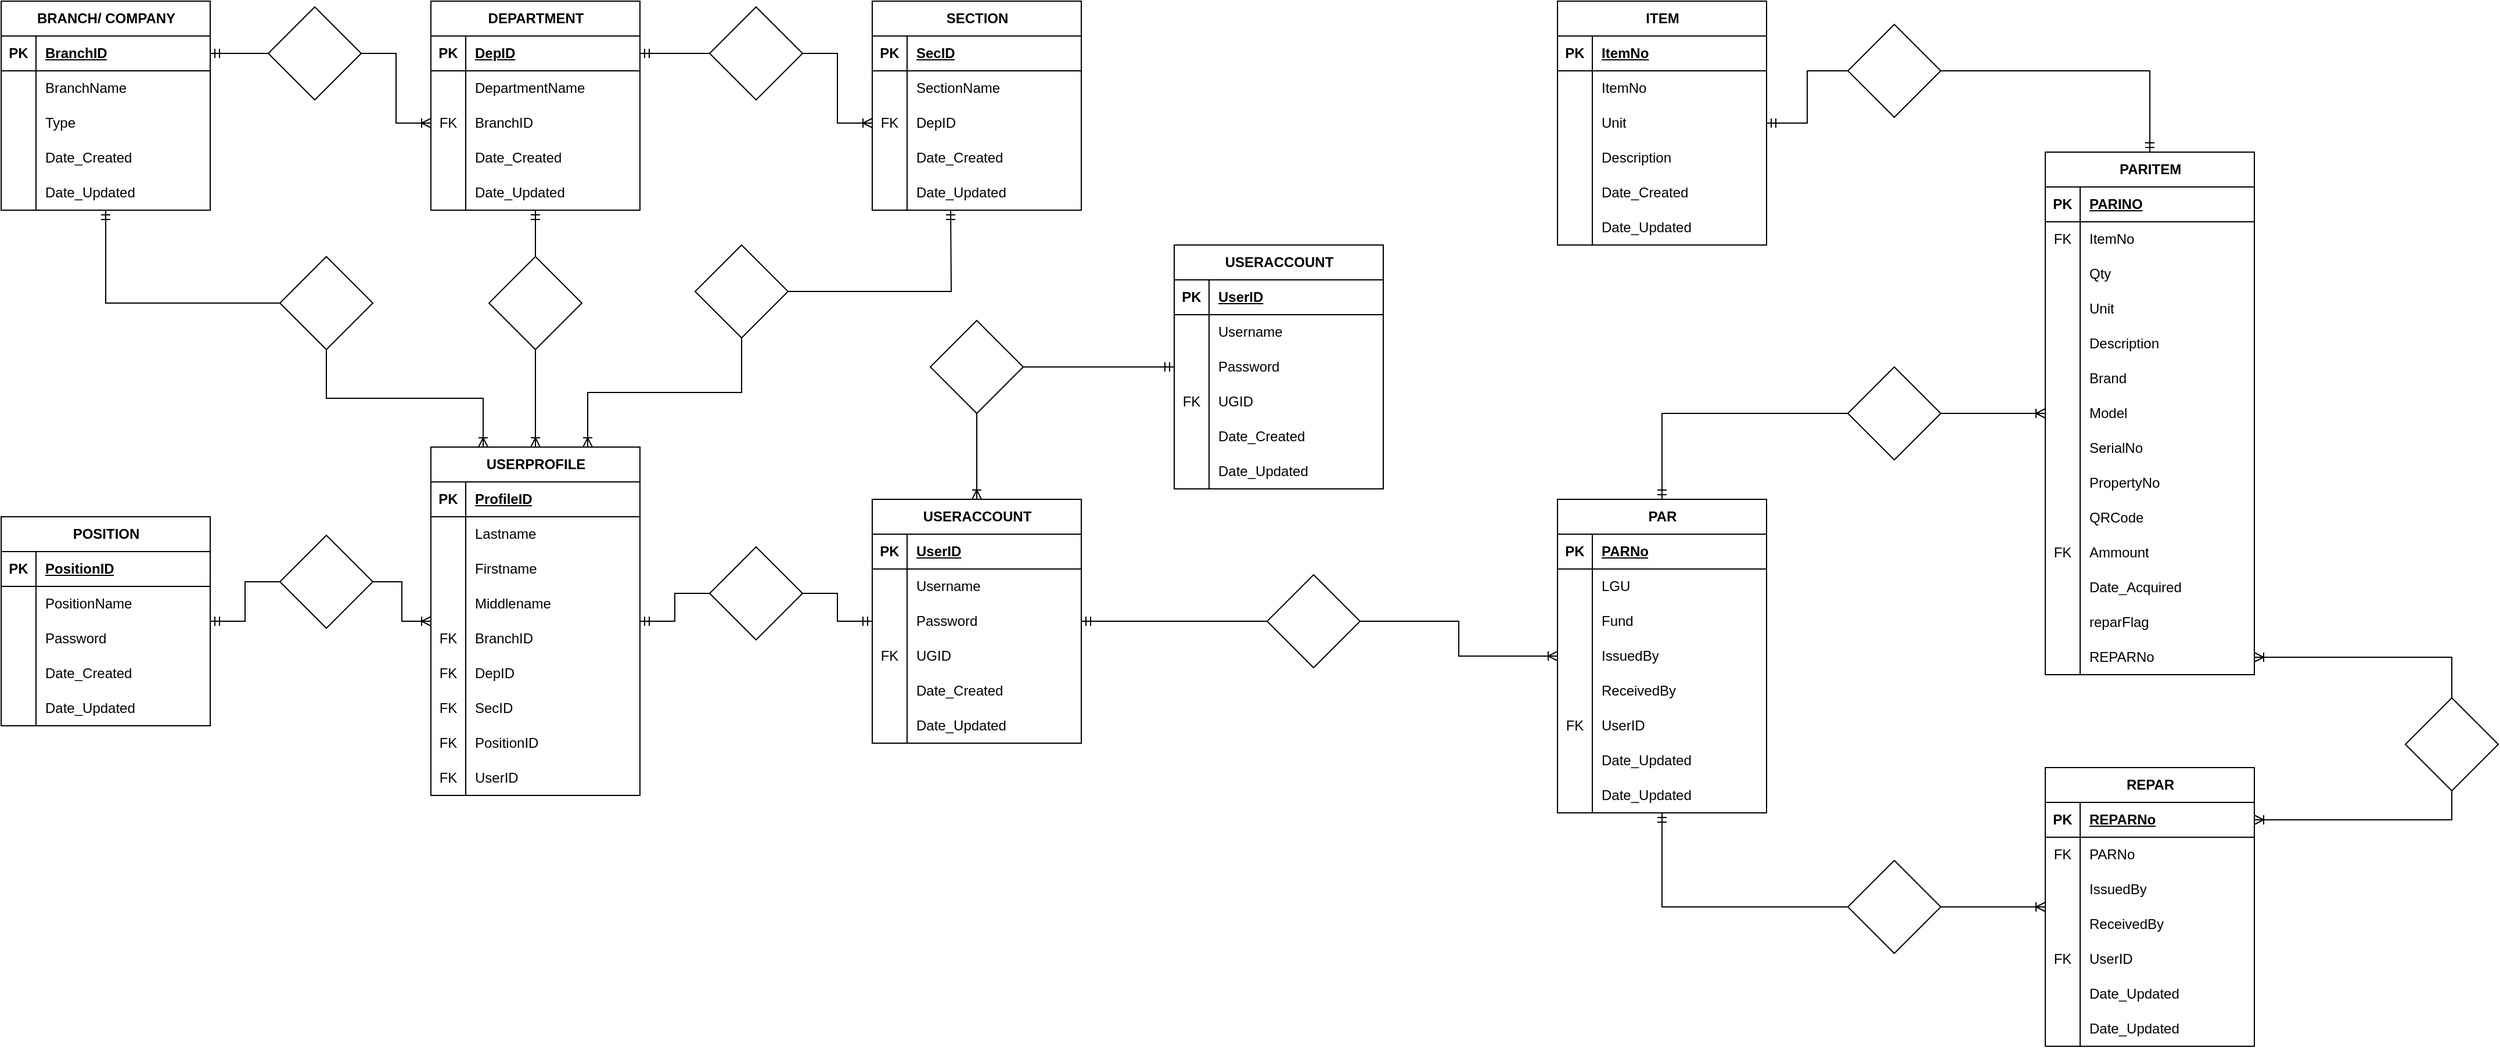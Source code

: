 <mxfile version="24.7.13" pages="3">
  <diagram id="pRZozNMykK5caLzMls6-" name="ERD">
    <mxGraphModel dx="2072" dy="1226" grid="1" gridSize="10" guides="1" tooltips="1" connect="1" arrows="1" fold="1" page="1" pageScale="1" pageWidth="1300" pageHeight="850" math="0" shadow="0">
      <root>
        <mxCell id="0" />
        <mxCell id="1" parent="0" />
        <mxCell id="c0th2qlfz-k_1RdxlBxu-1" value="BRANCH/ COMPANY" style="shape=table;startSize=30;container=1;collapsible=1;childLayout=tableLayout;fixedRows=1;rowLines=0;fontStyle=1;align=center;resizeLast=1;html=1;" parent="1" vertex="1">
          <mxGeometry x="40" y="30" width="180" height="180" as="geometry" />
        </mxCell>
        <mxCell id="c0th2qlfz-k_1RdxlBxu-2" value="" style="shape=tableRow;horizontal=0;startSize=0;swimlaneHead=0;swimlaneBody=0;fillColor=none;collapsible=0;dropTarget=0;points=[[0,0.5],[1,0.5]];portConstraint=eastwest;top=0;left=0;right=0;bottom=1;" parent="c0th2qlfz-k_1RdxlBxu-1" vertex="1">
          <mxGeometry y="30" width="180" height="30" as="geometry" />
        </mxCell>
        <mxCell id="c0th2qlfz-k_1RdxlBxu-3" value="PK" style="shape=partialRectangle;connectable=0;fillColor=none;top=0;left=0;bottom=0;right=0;fontStyle=1;overflow=hidden;whiteSpace=wrap;html=1;" parent="c0th2qlfz-k_1RdxlBxu-2" vertex="1">
          <mxGeometry width="30" height="30" as="geometry">
            <mxRectangle width="30" height="30" as="alternateBounds" />
          </mxGeometry>
        </mxCell>
        <mxCell id="c0th2qlfz-k_1RdxlBxu-4" value="BranchID" style="shape=partialRectangle;connectable=0;fillColor=none;top=0;left=0;bottom=0;right=0;align=left;spacingLeft=6;fontStyle=5;overflow=hidden;whiteSpace=wrap;html=1;" parent="c0th2qlfz-k_1RdxlBxu-2" vertex="1">
          <mxGeometry x="30" width="150" height="30" as="geometry">
            <mxRectangle width="150" height="30" as="alternateBounds" />
          </mxGeometry>
        </mxCell>
        <mxCell id="c0th2qlfz-k_1RdxlBxu-5" value="" style="shape=tableRow;horizontal=0;startSize=0;swimlaneHead=0;swimlaneBody=0;fillColor=none;collapsible=0;dropTarget=0;points=[[0,0.5],[1,0.5]];portConstraint=eastwest;top=0;left=0;right=0;bottom=0;" parent="c0th2qlfz-k_1RdxlBxu-1" vertex="1">
          <mxGeometry y="60" width="180" height="30" as="geometry" />
        </mxCell>
        <mxCell id="c0th2qlfz-k_1RdxlBxu-6" value="" style="shape=partialRectangle;connectable=0;fillColor=none;top=0;left=0;bottom=0;right=0;editable=1;overflow=hidden;whiteSpace=wrap;html=1;" parent="c0th2qlfz-k_1RdxlBxu-5" vertex="1">
          <mxGeometry width="30" height="30" as="geometry">
            <mxRectangle width="30" height="30" as="alternateBounds" />
          </mxGeometry>
        </mxCell>
        <mxCell id="c0th2qlfz-k_1RdxlBxu-7" value="BranchName" style="shape=partialRectangle;connectable=0;fillColor=none;top=0;left=0;bottom=0;right=0;align=left;spacingLeft=6;overflow=hidden;whiteSpace=wrap;html=1;" parent="c0th2qlfz-k_1RdxlBxu-5" vertex="1">
          <mxGeometry x="30" width="150" height="30" as="geometry">
            <mxRectangle width="150" height="30" as="alternateBounds" />
          </mxGeometry>
        </mxCell>
        <mxCell id="c0th2qlfz-k_1RdxlBxu-8" value="" style="shape=tableRow;horizontal=0;startSize=0;swimlaneHead=0;swimlaneBody=0;fillColor=none;collapsible=0;dropTarget=0;points=[[0,0.5],[1,0.5]];portConstraint=eastwest;top=0;left=0;right=0;bottom=0;" parent="c0th2qlfz-k_1RdxlBxu-1" vertex="1">
          <mxGeometry y="90" width="180" height="30" as="geometry" />
        </mxCell>
        <mxCell id="c0th2qlfz-k_1RdxlBxu-9" value="" style="shape=partialRectangle;connectable=0;fillColor=none;top=0;left=0;bottom=0;right=0;editable=1;overflow=hidden;whiteSpace=wrap;html=1;" parent="c0th2qlfz-k_1RdxlBxu-8" vertex="1">
          <mxGeometry width="30" height="30" as="geometry">
            <mxRectangle width="30" height="30" as="alternateBounds" />
          </mxGeometry>
        </mxCell>
        <mxCell id="c0th2qlfz-k_1RdxlBxu-10" value="Type" style="shape=partialRectangle;connectable=0;fillColor=none;top=0;left=0;bottom=0;right=0;align=left;spacingLeft=6;overflow=hidden;whiteSpace=wrap;html=1;" parent="c0th2qlfz-k_1RdxlBxu-8" vertex="1">
          <mxGeometry x="30" width="150" height="30" as="geometry">
            <mxRectangle width="150" height="30" as="alternateBounds" />
          </mxGeometry>
        </mxCell>
        <mxCell id="c0th2qlfz-k_1RdxlBxu-11" value="" style="shape=tableRow;horizontal=0;startSize=0;swimlaneHead=0;swimlaneBody=0;fillColor=none;collapsible=0;dropTarget=0;points=[[0,0.5],[1,0.5]];portConstraint=eastwest;top=0;left=0;right=0;bottom=0;" parent="c0th2qlfz-k_1RdxlBxu-1" vertex="1">
          <mxGeometry y="120" width="180" height="30" as="geometry" />
        </mxCell>
        <mxCell id="c0th2qlfz-k_1RdxlBxu-12" value="" style="shape=partialRectangle;connectable=0;fillColor=none;top=0;left=0;bottom=0;right=0;editable=1;overflow=hidden;whiteSpace=wrap;html=1;" parent="c0th2qlfz-k_1RdxlBxu-11" vertex="1">
          <mxGeometry width="30" height="30" as="geometry">
            <mxRectangle width="30" height="30" as="alternateBounds" />
          </mxGeometry>
        </mxCell>
        <mxCell id="c0th2qlfz-k_1RdxlBxu-13" value="Date_Created" style="shape=partialRectangle;connectable=0;fillColor=none;top=0;left=0;bottom=0;right=0;align=left;spacingLeft=6;overflow=hidden;whiteSpace=wrap;html=1;" parent="c0th2qlfz-k_1RdxlBxu-11" vertex="1">
          <mxGeometry x="30" width="150" height="30" as="geometry">
            <mxRectangle width="150" height="30" as="alternateBounds" />
          </mxGeometry>
        </mxCell>
        <mxCell id="c0th2qlfz-k_1RdxlBxu-14" value="" style="shape=tableRow;horizontal=0;startSize=0;swimlaneHead=0;swimlaneBody=0;fillColor=none;collapsible=0;dropTarget=0;points=[[0,0.5],[1,0.5]];portConstraint=eastwest;top=0;left=0;right=0;bottom=0;" parent="c0th2qlfz-k_1RdxlBxu-1" vertex="1">
          <mxGeometry y="150" width="180" height="30" as="geometry" />
        </mxCell>
        <mxCell id="c0th2qlfz-k_1RdxlBxu-15" value="" style="shape=partialRectangle;connectable=0;fillColor=none;top=0;left=0;bottom=0;right=0;editable=1;overflow=hidden;whiteSpace=wrap;html=1;" parent="c0th2qlfz-k_1RdxlBxu-14" vertex="1">
          <mxGeometry width="30" height="30" as="geometry">
            <mxRectangle width="30" height="30" as="alternateBounds" />
          </mxGeometry>
        </mxCell>
        <mxCell id="c0th2qlfz-k_1RdxlBxu-16" value="Date_Updated" style="shape=partialRectangle;connectable=0;fillColor=none;top=0;left=0;bottom=0;right=0;align=left;spacingLeft=6;overflow=hidden;whiteSpace=wrap;html=1;" parent="c0th2qlfz-k_1RdxlBxu-14" vertex="1">
          <mxGeometry x="30" width="150" height="30" as="geometry">
            <mxRectangle width="150" height="30" as="alternateBounds" />
          </mxGeometry>
        </mxCell>
        <mxCell id="c0th2qlfz-k_1RdxlBxu-17" value="DEPARTMENT" style="shape=table;startSize=30;container=1;collapsible=1;childLayout=tableLayout;fixedRows=1;rowLines=0;fontStyle=1;align=center;resizeLast=1;html=1;" parent="1" vertex="1">
          <mxGeometry x="410" y="30" width="180" height="180" as="geometry" />
        </mxCell>
        <mxCell id="c0th2qlfz-k_1RdxlBxu-18" value="" style="shape=tableRow;horizontal=0;startSize=0;swimlaneHead=0;swimlaneBody=0;fillColor=none;collapsible=0;dropTarget=0;points=[[0,0.5],[1,0.5]];portConstraint=eastwest;top=0;left=0;right=0;bottom=1;" parent="c0th2qlfz-k_1RdxlBxu-17" vertex="1">
          <mxGeometry y="30" width="180" height="30" as="geometry" />
        </mxCell>
        <mxCell id="c0th2qlfz-k_1RdxlBxu-19" value="PK" style="shape=partialRectangle;connectable=0;fillColor=none;top=0;left=0;bottom=0;right=0;fontStyle=1;overflow=hidden;whiteSpace=wrap;html=1;" parent="c0th2qlfz-k_1RdxlBxu-18" vertex="1">
          <mxGeometry width="30" height="30" as="geometry">
            <mxRectangle width="30" height="30" as="alternateBounds" />
          </mxGeometry>
        </mxCell>
        <mxCell id="c0th2qlfz-k_1RdxlBxu-20" value="DepID" style="shape=partialRectangle;connectable=0;fillColor=none;top=0;left=0;bottom=0;right=0;align=left;spacingLeft=6;fontStyle=5;overflow=hidden;whiteSpace=wrap;html=1;" parent="c0th2qlfz-k_1RdxlBxu-18" vertex="1">
          <mxGeometry x="30" width="150" height="30" as="geometry">
            <mxRectangle width="150" height="30" as="alternateBounds" />
          </mxGeometry>
        </mxCell>
        <mxCell id="c0th2qlfz-k_1RdxlBxu-21" value="" style="shape=tableRow;horizontal=0;startSize=0;swimlaneHead=0;swimlaneBody=0;fillColor=none;collapsible=0;dropTarget=0;points=[[0,0.5],[1,0.5]];portConstraint=eastwest;top=0;left=0;right=0;bottom=0;" parent="c0th2qlfz-k_1RdxlBxu-17" vertex="1">
          <mxGeometry y="60" width="180" height="30" as="geometry" />
        </mxCell>
        <mxCell id="c0th2qlfz-k_1RdxlBxu-22" value="" style="shape=partialRectangle;connectable=0;fillColor=none;top=0;left=0;bottom=0;right=0;editable=1;overflow=hidden;whiteSpace=wrap;html=1;" parent="c0th2qlfz-k_1RdxlBxu-21" vertex="1">
          <mxGeometry width="30" height="30" as="geometry">
            <mxRectangle width="30" height="30" as="alternateBounds" />
          </mxGeometry>
        </mxCell>
        <mxCell id="c0th2qlfz-k_1RdxlBxu-23" value="DepartmentName" style="shape=partialRectangle;connectable=0;fillColor=none;top=0;left=0;bottom=0;right=0;align=left;spacingLeft=6;overflow=hidden;whiteSpace=wrap;html=1;" parent="c0th2qlfz-k_1RdxlBxu-21" vertex="1">
          <mxGeometry x="30" width="150" height="30" as="geometry">
            <mxRectangle width="150" height="30" as="alternateBounds" />
          </mxGeometry>
        </mxCell>
        <mxCell id="c0th2qlfz-k_1RdxlBxu-24" value="" style="shape=tableRow;horizontal=0;startSize=0;swimlaneHead=0;swimlaneBody=0;fillColor=none;collapsible=0;dropTarget=0;points=[[0,0.5],[1,0.5]];portConstraint=eastwest;top=0;left=0;right=0;bottom=0;" parent="c0th2qlfz-k_1RdxlBxu-17" vertex="1">
          <mxGeometry y="90" width="180" height="30" as="geometry" />
        </mxCell>
        <mxCell id="c0th2qlfz-k_1RdxlBxu-25" value="FK" style="shape=partialRectangle;connectable=0;fillColor=none;top=0;left=0;bottom=0;right=0;editable=1;overflow=hidden;whiteSpace=wrap;html=1;" parent="c0th2qlfz-k_1RdxlBxu-24" vertex="1">
          <mxGeometry width="30" height="30" as="geometry">
            <mxRectangle width="30" height="30" as="alternateBounds" />
          </mxGeometry>
        </mxCell>
        <mxCell id="c0th2qlfz-k_1RdxlBxu-26" value="BranchID" style="shape=partialRectangle;connectable=0;fillColor=none;top=0;left=0;bottom=0;right=0;align=left;spacingLeft=6;overflow=hidden;whiteSpace=wrap;html=1;" parent="c0th2qlfz-k_1RdxlBxu-24" vertex="1">
          <mxGeometry x="30" width="150" height="30" as="geometry">
            <mxRectangle width="150" height="30" as="alternateBounds" />
          </mxGeometry>
        </mxCell>
        <mxCell id="c0th2qlfz-k_1RdxlBxu-27" value="" style="shape=tableRow;horizontal=0;startSize=0;swimlaneHead=0;swimlaneBody=0;fillColor=none;collapsible=0;dropTarget=0;points=[[0,0.5],[1,0.5]];portConstraint=eastwest;top=0;left=0;right=0;bottom=0;" parent="c0th2qlfz-k_1RdxlBxu-17" vertex="1">
          <mxGeometry y="120" width="180" height="30" as="geometry" />
        </mxCell>
        <mxCell id="c0th2qlfz-k_1RdxlBxu-28" value="" style="shape=partialRectangle;connectable=0;fillColor=none;top=0;left=0;bottom=0;right=0;editable=1;overflow=hidden;whiteSpace=wrap;html=1;" parent="c0th2qlfz-k_1RdxlBxu-27" vertex="1">
          <mxGeometry width="30" height="30" as="geometry">
            <mxRectangle width="30" height="30" as="alternateBounds" />
          </mxGeometry>
        </mxCell>
        <mxCell id="c0th2qlfz-k_1RdxlBxu-29" value="Date_Created" style="shape=partialRectangle;connectable=0;fillColor=none;top=0;left=0;bottom=0;right=0;align=left;spacingLeft=6;overflow=hidden;whiteSpace=wrap;html=1;" parent="c0th2qlfz-k_1RdxlBxu-27" vertex="1">
          <mxGeometry x="30" width="150" height="30" as="geometry">
            <mxRectangle width="150" height="30" as="alternateBounds" />
          </mxGeometry>
        </mxCell>
        <mxCell id="c0th2qlfz-k_1RdxlBxu-30" value="" style="shape=tableRow;horizontal=0;startSize=0;swimlaneHead=0;swimlaneBody=0;fillColor=none;collapsible=0;dropTarget=0;points=[[0,0.5],[1,0.5]];portConstraint=eastwest;top=0;left=0;right=0;bottom=0;" parent="c0th2qlfz-k_1RdxlBxu-17" vertex="1">
          <mxGeometry y="150" width="180" height="30" as="geometry" />
        </mxCell>
        <mxCell id="c0th2qlfz-k_1RdxlBxu-31" value="" style="shape=partialRectangle;connectable=0;fillColor=none;top=0;left=0;bottom=0;right=0;editable=1;overflow=hidden;whiteSpace=wrap;html=1;" parent="c0th2qlfz-k_1RdxlBxu-30" vertex="1">
          <mxGeometry width="30" height="30" as="geometry">
            <mxRectangle width="30" height="30" as="alternateBounds" />
          </mxGeometry>
        </mxCell>
        <mxCell id="c0th2qlfz-k_1RdxlBxu-32" value="Date_Updated" style="shape=partialRectangle;connectable=0;fillColor=none;top=0;left=0;bottom=0;right=0;align=left;spacingLeft=6;overflow=hidden;whiteSpace=wrap;html=1;" parent="c0th2qlfz-k_1RdxlBxu-30" vertex="1">
          <mxGeometry x="30" width="150" height="30" as="geometry">
            <mxRectangle width="150" height="30" as="alternateBounds" />
          </mxGeometry>
        </mxCell>
        <mxCell id="c0th2qlfz-k_1RdxlBxu-40" value="" style="rhombus;whiteSpace=wrap;html=1;startSize=30;fontStyle=1;" parent="1" vertex="1">
          <mxGeometry x="270" y="35" width="80" height="80" as="geometry" />
        </mxCell>
        <mxCell id="c0th2qlfz-k_1RdxlBxu-43" value="" style="edgeStyle=orthogonalEdgeStyle;fontSize=12;html=1;endArrow=ERoneToMany;rounded=0;entryX=0;entryY=0.5;entryDx=0;entryDy=0;exitX=1;exitY=0.5;exitDx=0;exitDy=0;endFill=0;" parent="1" source="c0th2qlfz-k_1RdxlBxu-40" target="c0th2qlfz-k_1RdxlBxu-24" edge="1">
          <mxGeometry width="100" height="100" relative="1" as="geometry">
            <mxPoint x="320" y="210" as="sourcePoint" />
            <mxPoint x="420" y="110" as="targetPoint" />
          </mxGeometry>
        </mxCell>
        <mxCell id="c0th2qlfz-k_1RdxlBxu-44" value="" style="edgeStyle=orthogonalEdgeStyle;fontSize=12;html=1;endArrow=ERmandOne;rounded=0;exitX=0;exitY=0.5;exitDx=0;exitDy=0;" parent="1" source="c0th2qlfz-k_1RdxlBxu-40" target="c0th2qlfz-k_1RdxlBxu-2" edge="1">
          <mxGeometry width="100" height="100" relative="1" as="geometry">
            <mxPoint x="490" y="370" as="sourcePoint" />
            <mxPoint x="590" y="270" as="targetPoint" />
          </mxGeometry>
        </mxCell>
        <mxCell id="c0th2qlfz-k_1RdxlBxu-46" value="SECTION" style="shape=table;startSize=30;container=1;collapsible=1;childLayout=tableLayout;fixedRows=1;rowLines=0;fontStyle=1;align=center;resizeLast=1;html=1;" parent="1" vertex="1">
          <mxGeometry x="790" y="30" width="180" height="180" as="geometry" />
        </mxCell>
        <mxCell id="c0th2qlfz-k_1RdxlBxu-47" value="" style="shape=tableRow;horizontal=0;startSize=0;swimlaneHead=0;swimlaneBody=0;fillColor=none;collapsible=0;dropTarget=0;points=[[0,0.5],[1,0.5]];portConstraint=eastwest;top=0;left=0;right=0;bottom=1;" parent="c0th2qlfz-k_1RdxlBxu-46" vertex="1">
          <mxGeometry y="30" width="180" height="30" as="geometry" />
        </mxCell>
        <mxCell id="c0th2qlfz-k_1RdxlBxu-48" value="PK" style="shape=partialRectangle;connectable=0;fillColor=none;top=0;left=0;bottom=0;right=0;fontStyle=1;overflow=hidden;whiteSpace=wrap;html=1;" parent="c0th2qlfz-k_1RdxlBxu-47" vertex="1">
          <mxGeometry width="30" height="30" as="geometry">
            <mxRectangle width="30" height="30" as="alternateBounds" />
          </mxGeometry>
        </mxCell>
        <mxCell id="c0th2qlfz-k_1RdxlBxu-49" value="SecID" style="shape=partialRectangle;connectable=0;fillColor=none;top=0;left=0;bottom=0;right=0;align=left;spacingLeft=6;fontStyle=5;overflow=hidden;whiteSpace=wrap;html=1;" parent="c0th2qlfz-k_1RdxlBxu-47" vertex="1">
          <mxGeometry x="30" width="150" height="30" as="geometry">
            <mxRectangle width="150" height="30" as="alternateBounds" />
          </mxGeometry>
        </mxCell>
        <mxCell id="c0th2qlfz-k_1RdxlBxu-50" value="" style="shape=tableRow;horizontal=0;startSize=0;swimlaneHead=0;swimlaneBody=0;fillColor=none;collapsible=0;dropTarget=0;points=[[0,0.5],[1,0.5]];portConstraint=eastwest;top=0;left=0;right=0;bottom=0;" parent="c0th2qlfz-k_1RdxlBxu-46" vertex="1">
          <mxGeometry y="60" width="180" height="30" as="geometry" />
        </mxCell>
        <mxCell id="c0th2qlfz-k_1RdxlBxu-51" value="" style="shape=partialRectangle;connectable=0;fillColor=none;top=0;left=0;bottom=0;right=0;editable=1;overflow=hidden;whiteSpace=wrap;html=1;" parent="c0th2qlfz-k_1RdxlBxu-50" vertex="1">
          <mxGeometry width="30" height="30" as="geometry">
            <mxRectangle width="30" height="30" as="alternateBounds" />
          </mxGeometry>
        </mxCell>
        <mxCell id="c0th2qlfz-k_1RdxlBxu-52" value="SectionName" style="shape=partialRectangle;connectable=0;fillColor=none;top=0;left=0;bottom=0;right=0;align=left;spacingLeft=6;overflow=hidden;whiteSpace=wrap;html=1;" parent="c0th2qlfz-k_1RdxlBxu-50" vertex="1">
          <mxGeometry x="30" width="150" height="30" as="geometry">
            <mxRectangle width="150" height="30" as="alternateBounds" />
          </mxGeometry>
        </mxCell>
        <mxCell id="c0th2qlfz-k_1RdxlBxu-53" value="" style="shape=tableRow;horizontal=0;startSize=0;swimlaneHead=0;swimlaneBody=0;fillColor=none;collapsible=0;dropTarget=0;points=[[0,0.5],[1,0.5]];portConstraint=eastwest;top=0;left=0;right=0;bottom=0;" parent="c0th2qlfz-k_1RdxlBxu-46" vertex="1">
          <mxGeometry y="90" width="180" height="30" as="geometry" />
        </mxCell>
        <mxCell id="c0th2qlfz-k_1RdxlBxu-54" value="FK" style="shape=partialRectangle;connectable=0;fillColor=none;top=0;left=0;bottom=0;right=0;editable=1;overflow=hidden;whiteSpace=wrap;html=1;" parent="c0th2qlfz-k_1RdxlBxu-53" vertex="1">
          <mxGeometry width="30" height="30" as="geometry">
            <mxRectangle width="30" height="30" as="alternateBounds" />
          </mxGeometry>
        </mxCell>
        <mxCell id="c0th2qlfz-k_1RdxlBxu-55" value="DepID" style="shape=partialRectangle;connectable=0;fillColor=none;top=0;left=0;bottom=0;right=0;align=left;spacingLeft=6;overflow=hidden;whiteSpace=wrap;html=1;" parent="c0th2qlfz-k_1RdxlBxu-53" vertex="1">
          <mxGeometry x="30" width="150" height="30" as="geometry">
            <mxRectangle width="150" height="30" as="alternateBounds" />
          </mxGeometry>
        </mxCell>
        <mxCell id="c0th2qlfz-k_1RdxlBxu-56" value="" style="shape=tableRow;horizontal=0;startSize=0;swimlaneHead=0;swimlaneBody=0;fillColor=none;collapsible=0;dropTarget=0;points=[[0,0.5],[1,0.5]];portConstraint=eastwest;top=0;left=0;right=0;bottom=0;" parent="c0th2qlfz-k_1RdxlBxu-46" vertex="1">
          <mxGeometry y="120" width="180" height="30" as="geometry" />
        </mxCell>
        <mxCell id="c0th2qlfz-k_1RdxlBxu-57" value="" style="shape=partialRectangle;connectable=0;fillColor=none;top=0;left=0;bottom=0;right=0;editable=1;overflow=hidden;whiteSpace=wrap;html=1;" parent="c0th2qlfz-k_1RdxlBxu-56" vertex="1">
          <mxGeometry width="30" height="30" as="geometry">
            <mxRectangle width="30" height="30" as="alternateBounds" />
          </mxGeometry>
        </mxCell>
        <mxCell id="c0th2qlfz-k_1RdxlBxu-58" value="Date_Created" style="shape=partialRectangle;connectable=0;fillColor=none;top=0;left=0;bottom=0;right=0;align=left;spacingLeft=6;overflow=hidden;whiteSpace=wrap;html=1;" parent="c0th2qlfz-k_1RdxlBxu-56" vertex="1">
          <mxGeometry x="30" width="150" height="30" as="geometry">
            <mxRectangle width="150" height="30" as="alternateBounds" />
          </mxGeometry>
        </mxCell>
        <mxCell id="c0th2qlfz-k_1RdxlBxu-59" value="" style="shape=tableRow;horizontal=0;startSize=0;swimlaneHead=0;swimlaneBody=0;fillColor=none;collapsible=0;dropTarget=0;points=[[0,0.5],[1,0.5]];portConstraint=eastwest;top=0;left=0;right=0;bottom=0;" parent="c0th2qlfz-k_1RdxlBxu-46" vertex="1">
          <mxGeometry y="150" width="180" height="30" as="geometry" />
        </mxCell>
        <mxCell id="c0th2qlfz-k_1RdxlBxu-60" value="" style="shape=partialRectangle;connectable=0;fillColor=none;top=0;left=0;bottom=0;right=0;editable=1;overflow=hidden;whiteSpace=wrap;html=1;" parent="c0th2qlfz-k_1RdxlBxu-59" vertex="1">
          <mxGeometry width="30" height="30" as="geometry">
            <mxRectangle width="30" height="30" as="alternateBounds" />
          </mxGeometry>
        </mxCell>
        <mxCell id="c0th2qlfz-k_1RdxlBxu-61" value="Date_Updated" style="shape=partialRectangle;connectable=0;fillColor=none;top=0;left=0;bottom=0;right=0;align=left;spacingLeft=6;overflow=hidden;whiteSpace=wrap;html=1;" parent="c0th2qlfz-k_1RdxlBxu-59" vertex="1">
          <mxGeometry x="30" width="150" height="30" as="geometry">
            <mxRectangle width="150" height="30" as="alternateBounds" />
          </mxGeometry>
        </mxCell>
        <mxCell id="c0th2qlfz-k_1RdxlBxu-62" value="" style="rhombus;whiteSpace=wrap;html=1;startSize=30;fontStyle=1;" parent="1" vertex="1">
          <mxGeometry x="650" y="35" width="80" height="80" as="geometry" />
        </mxCell>
        <mxCell id="c0th2qlfz-k_1RdxlBxu-63" value="" style="edgeStyle=entityRelationEdgeStyle;fontSize=12;html=1;endArrow=ERoneToMany;rounded=0;entryX=0;entryY=0.5;entryDx=0;entryDy=0;exitX=1;exitY=0.5;exitDx=0;exitDy=0;endFill=0;" parent="1" source="c0th2qlfz-k_1RdxlBxu-62" target="c0th2qlfz-k_1RdxlBxu-53" edge="1">
          <mxGeometry width="100" height="100" relative="1" as="geometry">
            <mxPoint x="720" y="210" as="sourcePoint" />
            <mxPoint x="810" y="135" as="targetPoint" />
          </mxGeometry>
        </mxCell>
        <mxCell id="c0th2qlfz-k_1RdxlBxu-64" value="" style="edgeStyle=entityRelationEdgeStyle;fontSize=12;html=1;endArrow=ERmandOne;rounded=0;exitX=0;exitY=0.5;exitDx=0;exitDy=0;" parent="1" source="c0th2qlfz-k_1RdxlBxu-62" target="c0th2qlfz-k_1RdxlBxu-18" edge="1">
          <mxGeometry width="100" height="100" relative="1" as="geometry">
            <mxPoint x="650" y="160" as="sourcePoint" />
            <mxPoint x="620" y="75" as="targetPoint" />
            <Array as="points">
              <mxPoint x="640" y="120" />
              <mxPoint x="650" y="120" />
              <mxPoint x="610" y="110" />
            </Array>
          </mxGeometry>
        </mxCell>
        <mxCell id="c0th2qlfz-k_1RdxlBxu-65" value="USERACCOUNT" style="shape=table;startSize=30;container=1;collapsible=1;childLayout=tableLayout;fixedRows=1;rowLines=0;fontStyle=1;align=center;resizeLast=1;html=1;" parent="1" vertex="1">
          <mxGeometry x="790" y="459" width="180" height="210" as="geometry" />
        </mxCell>
        <mxCell id="c0th2qlfz-k_1RdxlBxu-66" value="" style="shape=tableRow;horizontal=0;startSize=0;swimlaneHead=0;swimlaneBody=0;fillColor=none;collapsible=0;dropTarget=0;points=[[0,0.5],[1,0.5]];portConstraint=eastwest;top=0;left=0;right=0;bottom=1;" parent="c0th2qlfz-k_1RdxlBxu-65" vertex="1">
          <mxGeometry y="30" width="180" height="30" as="geometry" />
        </mxCell>
        <mxCell id="c0th2qlfz-k_1RdxlBxu-67" value="PK" style="shape=partialRectangle;connectable=0;fillColor=none;top=0;left=0;bottom=0;right=0;fontStyle=1;overflow=hidden;whiteSpace=wrap;html=1;" parent="c0th2qlfz-k_1RdxlBxu-66" vertex="1">
          <mxGeometry width="30" height="30" as="geometry">
            <mxRectangle width="30" height="30" as="alternateBounds" />
          </mxGeometry>
        </mxCell>
        <mxCell id="c0th2qlfz-k_1RdxlBxu-68" value="UserID" style="shape=partialRectangle;connectable=0;fillColor=none;top=0;left=0;bottom=0;right=0;align=left;spacingLeft=6;fontStyle=5;overflow=hidden;whiteSpace=wrap;html=1;" parent="c0th2qlfz-k_1RdxlBxu-66" vertex="1">
          <mxGeometry x="30" width="150" height="30" as="geometry">
            <mxRectangle width="150" height="30" as="alternateBounds" />
          </mxGeometry>
        </mxCell>
        <mxCell id="c0th2qlfz-k_1RdxlBxu-69" value="" style="shape=tableRow;horizontal=0;startSize=0;swimlaneHead=0;swimlaneBody=0;fillColor=none;collapsible=0;dropTarget=0;points=[[0,0.5],[1,0.5]];portConstraint=eastwest;top=0;left=0;right=0;bottom=0;" parent="c0th2qlfz-k_1RdxlBxu-65" vertex="1">
          <mxGeometry y="60" width="180" height="30" as="geometry" />
        </mxCell>
        <mxCell id="c0th2qlfz-k_1RdxlBxu-70" value="" style="shape=partialRectangle;connectable=0;fillColor=none;top=0;left=0;bottom=0;right=0;editable=1;overflow=hidden;whiteSpace=wrap;html=1;" parent="c0th2qlfz-k_1RdxlBxu-69" vertex="1">
          <mxGeometry width="30" height="30" as="geometry">
            <mxRectangle width="30" height="30" as="alternateBounds" />
          </mxGeometry>
        </mxCell>
        <mxCell id="c0th2qlfz-k_1RdxlBxu-71" value="Username" style="shape=partialRectangle;connectable=0;fillColor=none;top=0;left=0;bottom=0;right=0;align=left;spacingLeft=6;overflow=hidden;whiteSpace=wrap;html=1;" parent="c0th2qlfz-k_1RdxlBxu-69" vertex="1">
          <mxGeometry x="30" width="150" height="30" as="geometry">
            <mxRectangle width="150" height="30" as="alternateBounds" />
          </mxGeometry>
        </mxCell>
        <mxCell id="c0th2qlfz-k_1RdxlBxu-72" value="" style="shape=tableRow;horizontal=0;startSize=0;swimlaneHead=0;swimlaneBody=0;fillColor=none;collapsible=0;dropTarget=0;points=[[0,0.5],[1,0.5]];portConstraint=eastwest;top=0;left=0;right=0;bottom=0;" parent="c0th2qlfz-k_1RdxlBxu-65" vertex="1">
          <mxGeometry y="90" width="180" height="30" as="geometry" />
        </mxCell>
        <mxCell id="c0th2qlfz-k_1RdxlBxu-73" value="" style="shape=partialRectangle;connectable=0;fillColor=none;top=0;left=0;bottom=0;right=0;editable=1;overflow=hidden;whiteSpace=wrap;html=1;" parent="c0th2qlfz-k_1RdxlBxu-72" vertex="1">
          <mxGeometry width="30" height="30" as="geometry">
            <mxRectangle width="30" height="30" as="alternateBounds" />
          </mxGeometry>
        </mxCell>
        <mxCell id="c0th2qlfz-k_1RdxlBxu-74" value="Password" style="shape=partialRectangle;connectable=0;fillColor=none;top=0;left=0;bottom=0;right=0;align=left;spacingLeft=6;overflow=hidden;whiteSpace=wrap;html=1;" parent="c0th2qlfz-k_1RdxlBxu-72" vertex="1">
          <mxGeometry x="30" width="150" height="30" as="geometry">
            <mxRectangle width="150" height="30" as="alternateBounds" />
          </mxGeometry>
        </mxCell>
        <mxCell id="c0th2qlfz-k_1RdxlBxu-75" value="" style="shape=tableRow;horizontal=0;startSize=0;swimlaneHead=0;swimlaneBody=0;fillColor=none;collapsible=0;dropTarget=0;points=[[0,0.5],[1,0.5]];portConstraint=eastwest;top=0;left=0;right=0;bottom=0;" parent="c0th2qlfz-k_1RdxlBxu-65" vertex="1">
          <mxGeometry y="120" width="180" height="30" as="geometry" />
        </mxCell>
        <mxCell id="c0th2qlfz-k_1RdxlBxu-76" value="FK" style="shape=partialRectangle;connectable=0;fillColor=none;top=0;left=0;bottom=0;right=0;editable=1;overflow=hidden;whiteSpace=wrap;html=1;" parent="c0th2qlfz-k_1RdxlBxu-75" vertex="1">
          <mxGeometry width="30" height="30" as="geometry">
            <mxRectangle width="30" height="30" as="alternateBounds" />
          </mxGeometry>
        </mxCell>
        <mxCell id="c0th2qlfz-k_1RdxlBxu-77" value="UGID" style="shape=partialRectangle;connectable=0;fillColor=none;top=0;left=0;bottom=0;right=0;align=left;spacingLeft=6;overflow=hidden;whiteSpace=wrap;html=1;" parent="c0th2qlfz-k_1RdxlBxu-75" vertex="1">
          <mxGeometry x="30" width="150" height="30" as="geometry">
            <mxRectangle width="150" height="30" as="alternateBounds" />
          </mxGeometry>
        </mxCell>
        <mxCell id="c0th2qlfz-k_1RdxlBxu-78" value="" style="shape=tableRow;horizontal=0;startSize=0;swimlaneHead=0;swimlaneBody=0;fillColor=none;collapsible=0;dropTarget=0;points=[[0,0.5],[1,0.5]];portConstraint=eastwest;top=0;left=0;right=0;bottom=0;" parent="c0th2qlfz-k_1RdxlBxu-65" vertex="1">
          <mxGeometry y="150" width="180" height="30" as="geometry" />
        </mxCell>
        <mxCell id="c0th2qlfz-k_1RdxlBxu-79" value="" style="shape=partialRectangle;connectable=0;fillColor=none;top=0;left=0;bottom=0;right=0;editable=1;overflow=hidden;whiteSpace=wrap;html=1;" parent="c0th2qlfz-k_1RdxlBxu-78" vertex="1">
          <mxGeometry width="30" height="30" as="geometry">
            <mxRectangle width="30" height="30" as="alternateBounds" />
          </mxGeometry>
        </mxCell>
        <mxCell id="c0th2qlfz-k_1RdxlBxu-80" value="Date_Created" style="shape=partialRectangle;connectable=0;fillColor=none;top=0;left=0;bottom=0;right=0;align=left;spacingLeft=6;overflow=hidden;whiteSpace=wrap;html=1;" parent="c0th2qlfz-k_1RdxlBxu-78" vertex="1">
          <mxGeometry x="30" width="150" height="30" as="geometry">
            <mxRectangle width="150" height="30" as="alternateBounds" />
          </mxGeometry>
        </mxCell>
        <mxCell id="c0th2qlfz-k_1RdxlBxu-81" value="" style="shape=tableRow;horizontal=0;startSize=0;swimlaneHead=0;swimlaneBody=0;fillColor=none;collapsible=0;dropTarget=0;points=[[0,0.5],[1,0.5]];portConstraint=eastwest;top=0;left=0;right=0;bottom=0;" parent="c0th2qlfz-k_1RdxlBxu-65" vertex="1">
          <mxGeometry y="180" width="180" height="30" as="geometry" />
        </mxCell>
        <mxCell id="c0th2qlfz-k_1RdxlBxu-82" value="" style="shape=partialRectangle;connectable=0;fillColor=none;top=0;left=0;bottom=0;right=0;editable=1;overflow=hidden;whiteSpace=wrap;html=1;" parent="c0th2qlfz-k_1RdxlBxu-81" vertex="1">
          <mxGeometry width="30" height="30" as="geometry">
            <mxRectangle width="30" height="30" as="alternateBounds" />
          </mxGeometry>
        </mxCell>
        <mxCell id="c0th2qlfz-k_1RdxlBxu-83" value="Date_Updated" style="shape=partialRectangle;connectable=0;fillColor=none;top=0;left=0;bottom=0;right=0;align=left;spacingLeft=6;overflow=hidden;whiteSpace=wrap;html=1;" parent="c0th2qlfz-k_1RdxlBxu-81" vertex="1">
          <mxGeometry x="30" width="150" height="30" as="geometry">
            <mxRectangle width="150" height="30" as="alternateBounds" />
          </mxGeometry>
        </mxCell>
        <mxCell id="c0th2qlfz-k_1RdxlBxu-84" value="USERPROFILE" style="shape=table;startSize=30;container=1;collapsible=1;childLayout=tableLayout;fixedRows=1;rowLines=0;fontStyle=1;align=center;resizeLast=1;html=1;" parent="1" vertex="1">
          <mxGeometry x="410" y="414" width="180" height="300" as="geometry" />
        </mxCell>
        <mxCell id="c0th2qlfz-k_1RdxlBxu-85" value="" style="shape=tableRow;horizontal=0;startSize=0;swimlaneHead=0;swimlaneBody=0;fillColor=none;collapsible=0;dropTarget=0;points=[[0,0.5],[1,0.5]];portConstraint=eastwest;top=0;left=0;right=0;bottom=1;" parent="c0th2qlfz-k_1RdxlBxu-84" vertex="1">
          <mxGeometry y="30" width="180" height="30" as="geometry" />
        </mxCell>
        <mxCell id="c0th2qlfz-k_1RdxlBxu-86" value="PK" style="shape=partialRectangle;connectable=0;fillColor=none;top=0;left=0;bottom=0;right=0;fontStyle=1;overflow=hidden;whiteSpace=wrap;html=1;" parent="c0th2qlfz-k_1RdxlBxu-85" vertex="1">
          <mxGeometry width="30" height="30" as="geometry">
            <mxRectangle width="30" height="30" as="alternateBounds" />
          </mxGeometry>
        </mxCell>
        <mxCell id="c0th2qlfz-k_1RdxlBxu-87" value="ProfileID" style="shape=partialRectangle;connectable=0;fillColor=none;top=0;left=0;bottom=0;right=0;align=left;spacingLeft=6;fontStyle=5;overflow=hidden;whiteSpace=wrap;html=1;" parent="c0th2qlfz-k_1RdxlBxu-85" vertex="1">
          <mxGeometry x="30" width="150" height="30" as="geometry">
            <mxRectangle width="150" height="30" as="alternateBounds" />
          </mxGeometry>
        </mxCell>
        <mxCell id="c0th2qlfz-k_1RdxlBxu-88" value="" style="shape=tableRow;horizontal=0;startSize=0;swimlaneHead=0;swimlaneBody=0;fillColor=none;collapsible=0;dropTarget=0;points=[[0,0.5],[1,0.5]];portConstraint=eastwest;top=0;left=0;right=0;bottom=0;" parent="c0th2qlfz-k_1RdxlBxu-84" vertex="1">
          <mxGeometry y="60" width="180" height="30" as="geometry" />
        </mxCell>
        <mxCell id="c0th2qlfz-k_1RdxlBxu-89" value="" style="shape=partialRectangle;connectable=0;fillColor=none;top=0;left=0;bottom=0;right=0;editable=1;overflow=hidden;whiteSpace=wrap;html=1;" parent="c0th2qlfz-k_1RdxlBxu-88" vertex="1">
          <mxGeometry width="30" height="30" as="geometry">
            <mxRectangle width="30" height="30" as="alternateBounds" />
          </mxGeometry>
        </mxCell>
        <mxCell id="c0th2qlfz-k_1RdxlBxu-90" value="Lastname" style="shape=partialRectangle;connectable=0;fillColor=none;top=0;left=0;bottom=0;right=0;align=left;spacingLeft=6;overflow=hidden;whiteSpace=wrap;html=1;" parent="c0th2qlfz-k_1RdxlBxu-88" vertex="1">
          <mxGeometry x="30" width="150" height="30" as="geometry">
            <mxRectangle width="150" height="30" as="alternateBounds" />
          </mxGeometry>
        </mxCell>
        <mxCell id="c0th2qlfz-k_1RdxlBxu-91" value="" style="shape=tableRow;horizontal=0;startSize=0;swimlaneHead=0;swimlaneBody=0;fillColor=none;collapsible=0;dropTarget=0;points=[[0,0.5],[1,0.5]];portConstraint=eastwest;top=0;left=0;right=0;bottom=0;" parent="c0th2qlfz-k_1RdxlBxu-84" vertex="1">
          <mxGeometry y="90" width="180" height="30" as="geometry" />
        </mxCell>
        <mxCell id="c0th2qlfz-k_1RdxlBxu-92" value="" style="shape=partialRectangle;connectable=0;fillColor=none;top=0;left=0;bottom=0;right=0;editable=1;overflow=hidden;whiteSpace=wrap;html=1;" parent="c0th2qlfz-k_1RdxlBxu-91" vertex="1">
          <mxGeometry width="30" height="30" as="geometry">
            <mxRectangle width="30" height="30" as="alternateBounds" />
          </mxGeometry>
        </mxCell>
        <mxCell id="c0th2qlfz-k_1RdxlBxu-93" value="Firstname" style="shape=partialRectangle;connectable=0;fillColor=none;top=0;left=0;bottom=0;right=0;align=left;spacingLeft=6;overflow=hidden;whiteSpace=wrap;html=1;" parent="c0th2qlfz-k_1RdxlBxu-91" vertex="1">
          <mxGeometry x="30" width="150" height="30" as="geometry">
            <mxRectangle width="150" height="30" as="alternateBounds" />
          </mxGeometry>
        </mxCell>
        <mxCell id="c0th2qlfz-k_1RdxlBxu-94" value="" style="shape=tableRow;horizontal=0;startSize=0;swimlaneHead=0;swimlaneBody=0;fillColor=none;collapsible=0;dropTarget=0;points=[[0,0.5],[1,0.5]];portConstraint=eastwest;top=0;left=0;right=0;bottom=0;" parent="c0th2qlfz-k_1RdxlBxu-84" vertex="1">
          <mxGeometry y="120" width="180" height="30" as="geometry" />
        </mxCell>
        <mxCell id="c0th2qlfz-k_1RdxlBxu-95" value="" style="shape=partialRectangle;connectable=0;fillColor=none;top=0;left=0;bottom=0;right=0;editable=1;overflow=hidden;whiteSpace=wrap;html=1;" parent="c0th2qlfz-k_1RdxlBxu-94" vertex="1">
          <mxGeometry width="30" height="30" as="geometry">
            <mxRectangle width="30" height="30" as="alternateBounds" />
          </mxGeometry>
        </mxCell>
        <mxCell id="c0th2qlfz-k_1RdxlBxu-96" value="Middlename" style="shape=partialRectangle;connectable=0;fillColor=none;top=0;left=0;bottom=0;right=0;align=left;spacingLeft=6;overflow=hidden;whiteSpace=wrap;html=1;" parent="c0th2qlfz-k_1RdxlBxu-94" vertex="1">
          <mxGeometry x="30" width="150" height="30" as="geometry">
            <mxRectangle width="150" height="30" as="alternateBounds" />
          </mxGeometry>
        </mxCell>
        <mxCell id="c0th2qlfz-k_1RdxlBxu-97" value="" style="shape=tableRow;horizontal=0;startSize=0;swimlaneHead=0;swimlaneBody=0;fillColor=none;collapsible=0;dropTarget=0;points=[[0,0.5],[1,0.5]];portConstraint=eastwest;top=0;left=0;right=0;bottom=0;" parent="c0th2qlfz-k_1RdxlBxu-84" vertex="1">
          <mxGeometry y="150" width="180" height="30" as="geometry" />
        </mxCell>
        <mxCell id="c0th2qlfz-k_1RdxlBxu-98" value="FK" style="shape=partialRectangle;connectable=0;fillColor=none;top=0;left=0;bottom=0;right=0;editable=1;overflow=hidden;whiteSpace=wrap;html=1;" parent="c0th2qlfz-k_1RdxlBxu-97" vertex="1">
          <mxGeometry width="30" height="30" as="geometry">
            <mxRectangle width="30" height="30" as="alternateBounds" />
          </mxGeometry>
        </mxCell>
        <mxCell id="c0th2qlfz-k_1RdxlBxu-99" value="BranchID" style="shape=partialRectangle;connectable=0;fillColor=none;top=0;left=0;bottom=0;right=0;align=left;spacingLeft=6;overflow=hidden;whiteSpace=wrap;html=1;" parent="c0th2qlfz-k_1RdxlBxu-97" vertex="1">
          <mxGeometry x="30" width="150" height="30" as="geometry">
            <mxRectangle width="150" height="30" as="alternateBounds" />
          </mxGeometry>
        </mxCell>
        <mxCell id="c0th2qlfz-k_1RdxlBxu-100" value="" style="shape=tableRow;horizontal=0;startSize=0;swimlaneHead=0;swimlaneBody=0;fillColor=none;collapsible=0;dropTarget=0;points=[[0,0.5],[1,0.5]];portConstraint=eastwest;top=0;left=0;right=0;bottom=0;" parent="c0th2qlfz-k_1RdxlBxu-84" vertex="1">
          <mxGeometry y="180" width="180" height="30" as="geometry" />
        </mxCell>
        <mxCell id="c0th2qlfz-k_1RdxlBxu-101" value="FK" style="shape=partialRectangle;connectable=0;fillColor=none;top=0;left=0;bottom=0;right=0;editable=1;overflow=hidden;whiteSpace=wrap;html=1;" parent="c0th2qlfz-k_1RdxlBxu-100" vertex="1">
          <mxGeometry width="30" height="30" as="geometry">
            <mxRectangle width="30" height="30" as="alternateBounds" />
          </mxGeometry>
        </mxCell>
        <mxCell id="c0th2qlfz-k_1RdxlBxu-102" value="DepID" style="shape=partialRectangle;connectable=0;fillColor=none;top=0;left=0;bottom=0;right=0;align=left;spacingLeft=6;overflow=hidden;whiteSpace=wrap;html=1;" parent="c0th2qlfz-k_1RdxlBxu-100" vertex="1">
          <mxGeometry x="30" width="150" height="30" as="geometry">
            <mxRectangle width="150" height="30" as="alternateBounds" />
          </mxGeometry>
        </mxCell>
        <mxCell id="c0th2qlfz-k_1RdxlBxu-124" value="" style="shape=tableRow;horizontal=0;startSize=0;swimlaneHead=0;swimlaneBody=0;fillColor=none;collapsible=0;dropTarget=0;points=[[0,0.5],[1,0.5]];portConstraint=eastwest;top=0;left=0;right=0;bottom=0;" parent="c0th2qlfz-k_1RdxlBxu-84" vertex="1">
          <mxGeometry y="210" width="180" height="30" as="geometry" />
        </mxCell>
        <mxCell id="c0th2qlfz-k_1RdxlBxu-125" value="FK" style="shape=partialRectangle;connectable=0;fillColor=none;top=0;left=0;bottom=0;right=0;editable=1;overflow=hidden;whiteSpace=wrap;html=1;" parent="c0th2qlfz-k_1RdxlBxu-124" vertex="1">
          <mxGeometry width="30" height="30" as="geometry">
            <mxRectangle width="30" height="30" as="alternateBounds" />
          </mxGeometry>
        </mxCell>
        <mxCell id="c0th2qlfz-k_1RdxlBxu-126" value="SecID" style="shape=partialRectangle;connectable=0;fillColor=none;top=0;left=0;bottom=0;right=0;align=left;spacingLeft=6;overflow=hidden;whiteSpace=wrap;html=1;" parent="c0th2qlfz-k_1RdxlBxu-124" vertex="1">
          <mxGeometry x="30" width="150" height="30" as="geometry">
            <mxRectangle width="150" height="30" as="alternateBounds" />
          </mxGeometry>
        </mxCell>
        <mxCell id="c0th2qlfz-k_1RdxlBxu-127" value="" style="shape=tableRow;horizontal=0;startSize=0;swimlaneHead=0;swimlaneBody=0;fillColor=none;collapsible=0;dropTarget=0;points=[[0,0.5],[1,0.5]];portConstraint=eastwest;top=0;left=0;right=0;bottom=0;" parent="c0th2qlfz-k_1RdxlBxu-84" vertex="1">
          <mxGeometry y="240" width="180" height="30" as="geometry" />
        </mxCell>
        <mxCell id="c0th2qlfz-k_1RdxlBxu-128" value="FK" style="shape=partialRectangle;connectable=0;fillColor=none;top=0;left=0;bottom=0;right=0;editable=1;overflow=hidden;whiteSpace=wrap;html=1;" parent="c0th2qlfz-k_1RdxlBxu-127" vertex="1">
          <mxGeometry width="30" height="30" as="geometry">
            <mxRectangle width="30" height="30" as="alternateBounds" />
          </mxGeometry>
        </mxCell>
        <mxCell id="c0th2qlfz-k_1RdxlBxu-129" value="PositionID" style="shape=partialRectangle;connectable=0;fillColor=none;top=0;left=0;bottom=0;right=0;align=left;spacingLeft=6;overflow=hidden;whiteSpace=wrap;html=1;" parent="c0th2qlfz-k_1RdxlBxu-127" vertex="1">
          <mxGeometry x="30" width="150" height="30" as="geometry">
            <mxRectangle width="150" height="30" as="alternateBounds" />
          </mxGeometry>
        </mxCell>
        <mxCell id="c0th2qlfz-k_1RdxlBxu-130" value="" style="shape=tableRow;horizontal=0;startSize=0;swimlaneHead=0;swimlaneBody=0;fillColor=none;collapsible=0;dropTarget=0;points=[[0,0.5],[1,0.5]];portConstraint=eastwest;top=0;left=0;right=0;bottom=0;" parent="c0th2qlfz-k_1RdxlBxu-84" vertex="1">
          <mxGeometry y="270" width="180" height="30" as="geometry" />
        </mxCell>
        <mxCell id="c0th2qlfz-k_1RdxlBxu-131" value="FK" style="shape=partialRectangle;connectable=0;fillColor=none;top=0;left=0;bottom=0;right=0;editable=1;overflow=hidden;whiteSpace=wrap;html=1;" parent="c0th2qlfz-k_1RdxlBxu-130" vertex="1">
          <mxGeometry width="30" height="30" as="geometry">
            <mxRectangle width="30" height="30" as="alternateBounds" />
          </mxGeometry>
        </mxCell>
        <mxCell id="c0th2qlfz-k_1RdxlBxu-132" value="UserID" style="shape=partialRectangle;connectable=0;fillColor=none;top=0;left=0;bottom=0;right=0;align=left;spacingLeft=6;overflow=hidden;whiteSpace=wrap;html=1;" parent="c0th2qlfz-k_1RdxlBxu-130" vertex="1">
          <mxGeometry x="30" width="150" height="30" as="geometry">
            <mxRectangle width="150" height="30" as="alternateBounds" />
          </mxGeometry>
        </mxCell>
        <mxCell id="c0th2qlfz-k_1RdxlBxu-103" value="" style="rhombus;whiteSpace=wrap;html=1;startSize=30;fontStyle=1;" parent="1" vertex="1">
          <mxGeometry x="280" y="250" width="80" height="80" as="geometry" />
        </mxCell>
        <mxCell id="c0th2qlfz-k_1RdxlBxu-104" value="" style="edgeStyle=orthogonalEdgeStyle;fontSize=12;html=1;endArrow=ERoneToMany;rounded=0;exitX=0.5;exitY=1;exitDx=0;exitDy=0;entryX=0.25;entryY=0;entryDx=0;entryDy=0;endFill=0;" parent="1" source="c0th2qlfz-k_1RdxlBxu-103" target="c0th2qlfz-k_1RdxlBxu-84" edge="1">
          <mxGeometry width="100" height="100" relative="1" as="geometry">
            <mxPoint x="390" y="360" as="sourcePoint" />
            <mxPoint x="410" y="400" as="targetPoint" />
          </mxGeometry>
        </mxCell>
        <mxCell id="c0th2qlfz-k_1RdxlBxu-105" value="" style="edgeStyle=orthogonalEdgeStyle;fontSize=12;html=1;endArrow=ERmandOne;rounded=0;exitX=0;exitY=0.5;exitDx=0;exitDy=0;" parent="1" source="c0th2qlfz-k_1RdxlBxu-103" target="c0th2qlfz-k_1RdxlBxu-1" edge="1">
          <mxGeometry width="100" height="100" relative="1" as="geometry">
            <mxPoint x="670" y="595" as="sourcePoint" />
            <mxPoint x="400" y="300" as="targetPoint" />
          </mxGeometry>
        </mxCell>
        <mxCell id="c0th2qlfz-k_1RdxlBxu-109" value="" style="rhombus;whiteSpace=wrap;html=1;startSize=30;fontStyle=1;" parent="1" vertex="1">
          <mxGeometry x="460" y="250" width="80" height="80" as="geometry" />
        </mxCell>
        <mxCell id="c0th2qlfz-k_1RdxlBxu-110" value="" style="edgeStyle=orthogonalEdgeStyle;fontSize=12;html=1;endArrow=ERoneToMany;rounded=0;exitX=0.5;exitY=1;exitDx=0;exitDy=0;entryX=0.5;entryY=0;entryDx=0;entryDy=0;endFill=0;" parent="1" source="c0th2qlfz-k_1RdxlBxu-109" target="c0th2qlfz-k_1RdxlBxu-84" edge="1">
          <mxGeometry width="100" height="100" relative="1" as="geometry">
            <mxPoint x="550" y="360" as="sourcePoint" />
            <mxPoint x="437.76" y="440" as="targetPoint" />
          </mxGeometry>
        </mxCell>
        <mxCell id="c0th2qlfz-k_1RdxlBxu-111" value="" style="edgeStyle=orthogonalEdgeStyle;fontSize=12;html=1;endArrow=ERmandOne;rounded=0;exitX=0.5;exitY=0;exitDx=0;exitDy=0;" parent="1" source="c0th2qlfz-k_1RdxlBxu-109" target="c0th2qlfz-k_1RdxlBxu-17" edge="1">
          <mxGeometry width="100" height="100" relative="1" as="geometry">
            <mxPoint x="830" y="595" as="sourcePoint" />
            <mxPoint x="290" y="210" as="targetPoint" />
            <Array as="points" />
          </mxGeometry>
        </mxCell>
        <mxCell id="c0th2qlfz-k_1RdxlBxu-114" value="" style="rhombus;whiteSpace=wrap;html=1;startSize=30;fontStyle=1;" parent="1" vertex="1">
          <mxGeometry x="637.5" y="240" width="80" height="80" as="geometry" />
        </mxCell>
        <mxCell id="c0th2qlfz-k_1RdxlBxu-115" value="" style="edgeStyle=orthogonalEdgeStyle;fontSize=12;html=1;endArrow=ERoneToMany;rounded=0;exitX=0.5;exitY=1;exitDx=0;exitDy=0;entryX=0.75;entryY=0;entryDx=0;entryDy=0;endFill=0;" parent="1" source="c0th2qlfz-k_1RdxlBxu-114" target="c0th2qlfz-k_1RdxlBxu-84" edge="1">
          <mxGeometry width="100" height="100" relative="1" as="geometry">
            <mxPoint x="727.5" y="350" as="sourcePoint" />
            <mxPoint x="522.5" y="414.0" as="targetPoint" />
          </mxGeometry>
        </mxCell>
        <mxCell id="c0th2qlfz-k_1RdxlBxu-116" value="" style="edgeStyle=orthogonalEdgeStyle;fontSize=12;html=1;endArrow=ERmandOne;rounded=0;exitX=1;exitY=0.5;exitDx=0;exitDy=0;" parent="1" source="c0th2qlfz-k_1RdxlBxu-114" edge="1">
          <mxGeometry width="100" height="100" relative="1" as="geometry">
            <mxPoint x="730" y="310" as="sourcePoint" />
            <mxPoint x="857.5" y="210" as="targetPoint" />
            <Array as="points" />
          </mxGeometry>
        </mxCell>
        <mxCell id="c0th2qlfz-k_1RdxlBxu-121" value="" style="rhombus;whiteSpace=wrap;html=1;startSize=30;fontStyle=1;" parent="1" vertex="1">
          <mxGeometry x="650" y="500" width="80" height="80" as="geometry" />
        </mxCell>
        <mxCell id="c0th2qlfz-k_1RdxlBxu-122" value="" style="edgeStyle=orthogonalEdgeStyle;fontSize=12;html=1;endArrow=ERmandOne;rounded=0;exitX=0;exitY=0.5;exitDx=0;exitDy=0;" parent="1" source="c0th2qlfz-k_1RdxlBxu-121" target="c0th2qlfz-k_1RdxlBxu-84" edge="1">
          <mxGeometry width="100" height="100" relative="1" as="geometry">
            <mxPoint x="720" y="600" as="sourcePoint" />
            <mxPoint x="670" y="654" as="targetPoint" />
          </mxGeometry>
        </mxCell>
        <mxCell id="c0th2qlfz-k_1RdxlBxu-123" value="" style="edgeStyle=orthogonalEdgeStyle;fontSize=12;html=1;endArrow=ERmandOne;rounded=0;exitX=1;exitY=0.5;exitDx=0;exitDy=0;" parent="1" source="c0th2qlfz-k_1RdxlBxu-121" target="c0th2qlfz-k_1RdxlBxu-65" edge="1">
          <mxGeometry width="100" height="100" relative="1" as="geometry">
            <mxPoint x="1000" y="835" as="sourcePoint" />
            <mxPoint x="670" y="450" as="targetPoint" />
            <Array as="points" />
          </mxGeometry>
        </mxCell>
        <mxCell id="c0th2qlfz-k_1RdxlBxu-133" value="POSITION" style="shape=table;startSize=30;container=1;collapsible=1;childLayout=tableLayout;fixedRows=1;rowLines=0;fontStyle=1;align=center;resizeLast=1;html=1;" parent="1" vertex="1">
          <mxGeometry x="40" y="474" width="180" height="180" as="geometry" />
        </mxCell>
        <mxCell id="c0th2qlfz-k_1RdxlBxu-134" value="" style="shape=tableRow;horizontal=0;startSize=0;swimlaneHead=0;swimlaneBody=0;fillColor=none;collapsible=0;dropTarget=0;points=[[0,0.5],[1,0.5]];portConstraint=eastwest;top=0;left=0;right=0;bottom=1;" parent="c0th2qlfz-k_1RdxlBxu-133" vertex="1">
          <mxGeometry y="30" width="180" height="30" as="geometry" />
        </mxCell>
        <mxCell id="c0th2qlfz-k_1RdxlBxu-135" value="PK" style="shape=partialRectangle;connectable=0;fillColor=none;top=0;left=0;bottom=0;right=0;fontStyle=1;overflow=hidden;whiteSpace=wrap;html=1;" parent="c0th2qlfz-k_1RdxlBxu-134" vertex="1">
          <mxGeometry width="30" height="30" as="geometry">
            <mxRectangle width="30" height="30" as="alternateBounds" />
          </mxGeometry>
        </mxCell>
        <mxCell id="c0th2qlfz-k_1RdxlBxu-136" value="PositionID" style="shape=partialRectangle;connectable=0;fillColor=none;top=0;left=0;bottom=0;right=0;align=left;spacingLeft=6;fontStyle=5;overflow=hidden;whiteSpace=wrap;html=1;" parent="c0th2qlfz-k_1RdxlBxu-134" vertex="1">
          <mxGeometry x="30" width="150" height="30" as="geometry">
            <mxRectangle width="150" height="30" as="alternateBounds" />
          </mxGeometry>
        </mxCell>
        <mxCell id="c0th2qlfz-k_1RdxlBxu-137" value="" style="shape=tableRow;horizontal=0;startSize=0;swimlaneHead=0;swimlaneBody=0;fillColor=none;collapsible=0;dropTarget=0;points=[[0,0.5],[1,0.5]];portConstraint=eastwest;top=0;left=0;right=0;bottom=0;" parent="c0th2qlfz-k_1RdxlBxu-133" vertex="1">
          <mxGeometry y="60" width="180" height="30" as="geometry" />
        </mxCell>
        <mxCell id="c0th2qlfz-k_1RdxlBxu-138" value="" style="shape=partialRectangle;connectable=0;fillColor=none;top=0;left=0;bottom=0;right=0;editable=1;overflow=hidden;whiteSpace=wrap;html=1;" parent="c0th2qlfz-k_1RdxlBxu-137" vertex="1">
          <mxGeometry width="30" height="30" as="geometry">
            <mxRectangle width="30" height="30" as="alternateBounds" />
          </mxGeometry>
        </mxCell>
        <mxCell id="c0th2qlfz-k_1RdxlBxu-139" value="PositionName" style="shape=partialRectangle;connectable=0;fillColor=none;top=0;left=0;bottom=0;right=0;align=left;spacingLeft=6;overflow=hidden;whiteSpace=wrap;html=1;" parent="c0th2qlfz-k_1RdxlBxu-137" vertex="1">
          <mxGeometry x="30" width="150" height="30" as="geometry">
            <mxRectangle width="150" height="30" as="alternateBounds" />
          </mxGeometry>
        </mxCell>
        <mxCell id="c0th2qlfz-k_1RdxlBxu-140" value="" style="shape=tableRow;horizontal=0;startSize=0;swimlaneHead=0;swimlaneBody=0;fillColor=none;collapsible=0;dropTarget=0;points=[[0,0.5],[1,0.5]];portConstraint=eastwest;top=0;left=0;right=0;bottom=0;" parent="c0th2qlfz-k_1RdxlBxu-133" vertex="1">
          <mxGeometry y="90" width="180" height="30" as="geometry" />
        </mxCell>
        <mxCell id="c0th2qlfz-k_1RdxlBxu-141" value="" style="shape=partialRectangle;connectable=0;fillColor=none;top=0;left=0;bottom=0;right=0;editable=1;overflow=hidden;whiteSpace=wrap;html=1;" parent="c0th2qlfz-k_1RdxlBxu-140" vertex="1">
          <mxGeometry width="30" height="30" as="geometry">
            <mxRectangle width="30" height="30" as="alternateBounds" />
          </mxGeometry>
        </mxCell>
        <mxCell id="c0th2qlfz-k_1RdxlBxu-142" value="Password" style="shape=partialRectangle;connectable=0;fillColor=none;top=0;left=0;bottom=0;right=0;align=left;spacingLeft=6;overflow=hidden;whiteSpace=wrap;html=1;" parent="c0th2qlfz-k_1RdxlBxu-140" vertex="1">
          <mxGeometry x="30" width="150" height="30" as="geometry">
            <mxRectangle width="150" height="30" as="alternateBounds" />
          </mxGeometry>
        </mxCell>
        <mxCell id="c0th2qlfz-k_1RdxlBxu-146" value="" style="shape=tableRow;horizontal=0;startSize=0;swimlaneHead=0;swimlaneBody=0;fillColor=none;collapsible=0;dropTarget=0;points=[[0,0.5],[1,0.5]];portConstraint=eastwest;top=0;left=0;right=0;bottom=0;" parent="c0th2qlfz-k_1RdxlBxu-133" vertex="1">
          <mxGeometry y="120" width="180" height="30" as="geometry" />
        </mxCell>
        <mxCell id="c0th2qlfz-k_1RdxlBxu-147" value="" style="shape=partialRectangle;connectable=0;fillColor=none;top=0;left=0;bottom=0;right=0;editable=1;overflow=hidden;whiteSpace=wrap;html=1;" parent="c0th2qlfz-k_1RdxlBxu-146" vertex="1">
          <mxGeometry width="30" height="30" as="geometry">
            <mxRectangle width="30" height="30" as="alternateBounds" />
          </mxGeometry>
        </mxCell>
        <mxCell id="c0th2qlfz-k_1RdxlBxu-148" value="Date_Created" style="shape=partialRectangle;connectable=0;fillColor=none;top=0;left=0;bottom=0;right=0;align=left;spacingLeft=6;overflow=hidden;whiteSpace=wrap;html=1;" parent="c0th2qlfz-k_1RdxlBxu-146" vertex="1">
          <mxGeometry x="30" width="150" height="30" as="geometry">
            <mxRectangle width="150" height="30" as="alternateBounds" />
          </mxGeometry>
        </mxCell>
        <mxCell id="c0th2qlfz-k_1RdxlBxu-149" value="" style="shape=tableRow;horizontal=0;startSize=0;swimlaneHead=0;swimlaneBody=0;fillColor=none;collapsible=0;dropTarget=0;points=[[0,0.5],[1,0.5]];portConstraint=eastwest;top=0;left=0;right=0;bottom=0;" parent="c0th2qlfz-k_1RdxlBxu-133" vertex="1">
          <mxGeometry y="150" width="180" height="30" as="geometry" />
        </mxCell>
        <mxCell id="c0th2qlfz-k_1RdxlBxu-150" value="" style="shape=partialRectangle;connectable=0;fillColor=none;top=0;left=0;bottom=0;right=0;editable=1;overflow=hidden;whiteSpace=wrap;html=1;" parent="c0th2qlfz-k_1RdxlBxu-149" vertex="1">
          <mxGeometry width="30" height="30" as="geometry">
            <mxRectangle width="30" height="30" as="alternateBounds" />
          </mxGeometry>
        </mxCell>
        <mxCell id="c0th2qlfz-k_1RdxlBxu-151" value="Date_Updated" style="shape=partialRectangle;connectable=0;fillColor=none;top=0;left=0;bottom=0;right=0;align=left;spacingLeft=6;overflow=hidden;whiteSpace=wrap;html=1;" parent="c0th2qlfz-k_1RdxlBxu-149" vertex="1">
          <mxGeometry x="30" width="150" height="30" as="geometry">
            <mxRectangle width="150" height="30" as="alternateBounds" />
          </mxGeometry>
        </mxCell>
        <mxCell id="c0th2qlfz-k_1RdxlBxu-155" value="" style="rhombus;whiteSpace=wrap;html=1;startSize=30;fontStyle=1;" parent="1" vertex="1">
          <mxGeometry x="280" y="490" width="80" height="80" as="geometry" />
        </mxCell>
        <mxCell id="c0th2qlfz-k_1RdxlBxu-156" value="" style="edgeStyle=orthogonalEdgeStyle;fontSize=12;html=1;endArrow=ERmandOne;rounded=0;exitX=0;exitY=0.5;exitDx=0;exitDy=0;endFill=0;" parent="1" source="c0th2qlfz-k_1RdxlBxu-155" target="c0th2qlfz-k_1RdxlBxu-133" edge="1">
          <mxGeometry width="100" height="100" relative="1" as="geometry">
            <mxPoint x="350" y="590" as="sourcePoint" />
            <mxPoint x="220" y="554" as="targetPoint" />
          </mxGeometry>
        </mxCell>
        <mxCell id="c0th2qlfz-k_1RdxlBxu-157" value="" style="edgeStyle=orthogonalEdgeStyle;fontSize=12;html=1;endArrow=ERoneToMany;rounded=0;exitX=1;exitY=0.5;exitDx=0;exitDy=0;endFill=0;" parent="1" source="c0th2qlfz-k_1RdxlBxu-155" target="c0th2qlfz-k_1RdxlBxu-84" edge="1">
          <mxGeometry width="100" height="100" relative="1" as="geometry">
            <mxPoint x="630" y="825" as="sourcePoint" />
            <mxPoint x="420" y="554" as="targetPoint" />
            <Array as="points" />
          </mxGeometry>
        </mxCell>
        <mxCell id="c0th2qlfz-k_1RdxlBxu-158" value="USERACCOUNT" style="shape=table;startSize=30;container=1;collapsible=1;childLayout=tableLayout;fixedRows=1;rowLines=0;fontStyle=1;align=center;resizeLast=1;html=1;" parent="1" vertex="1">
          <mxGeometry x="1050" y="240" width="180" height="210" as="geometry" />
        </mxCell>
        <mxCell id="c0th2qlfz-k_1RdxlBxu-159" value="" style="shape=tableRow;horizontal=0;startSize=0;swimlaneHead=0;swimlaneBody=0;fillColor=none;collapsible=0;dropTarget=0;points=[[0,0.5],[1,0.5]];portConstraint=eastwest;top=0;left=0;right=0;bottom=1;" parent="c0th2qlfz-k_1RdxlBxu-158" vertex="1">
          <mxGeometry y="30" width="180" height="30" as="geometry" />
        </mxCell>
        <mxCell id="c0th2qlfz-k_1RdxlBxu-160" value="PK" style="shape=partialRectangle;connectable=0;fillColor=none;top=0;left=0;bottom=0;right=0;fontStyle=1;overflow=hidden;whiteSpace=wrap;html=1;" parent="c0th2qlfz-k_1RdxlBxu-159" vertex="1">
          <mxGeometry width="30" height="30" as="geometry">
            <mxRectangle width="30" height="30" as="alternateBounds" />
          </mxGeometry>
        </mxCell>
        <mxCell id="c0th2qlfz-k_1RdxlBxu-161" value="UserID" style="shape=partialRectangle;connectable=0;fillColor=none;top=0;left=0;bottom=0;right=0;align=left;spacingLeft=6;fontStyle=5;overflow=hidden;whiteSpace=wrap;html=1;" parent="c0th2qlfz-k_1RdxlBxu-159" vertex="1">
          <mxGeometry x="30" width="150" height="30" as="geometry">
            <mxRectangle width="150" height="30" as="alternateBounds" />
          </mxGeometry>
        </mxCell>
        <mxCell id="c0th2qlfz-k_1RdxlBxu-162" value="" style="shape=tableRow;horizontal=0;startSize=0;swimlaneHead=0;swimlaneBody=0;fillColor=none;collapsible=0;dropTarget=0;points=[[0,0.5],[1,0.5]];portConstraint=eastwest;top=0;left=0;right=0;bottom=0;" parent="c0th2qlfz-k_1RdxlBxu-158" vertex="1">
          <mxGeometry y="60" width="180" height="30" as="geometry" />
        </mxCell>
        <mxCell id="c0th2qlfz-k_1RdxlBxu-163" value="" style="shape=partialRectangle;connectable=0;fillColor=none;top=0;left=0;bottom=0;right=0;editable=1;overflow=hidden;whiteSpace=wrap;html=1;" parent="c0th2qlfz-k_1RdxlBxu-162" vertex="1">
          <mxGeometry width="30" height="30" as="geometry">
            <mxRectangle width="30" height="30" as="alternateBounds" />
          </mxGeometry>
        </mxCell>
        <mxCell id="c0th2qlfz-k_1RdxlBxu-164" value="Username" style="shape=partialRectangle;connectable=0;fillColor=none;top=0;left=0;bottom=0;right=0;align=left;spacingLeft=6;overflow=hidden;whiteSpace=wrap;html=1;" parent="c0th2qlfz-k_1RdxlBxu-162" vertex="1">
          <mxGeometry x="30" width="150" height="30" as="geometry">
            <mxRectangle width="150" height="30" as="alternateBounds" />
          </mxGeometry>
        </mxCell>
        <mxCell id="c0th2qlfz-k_1RdxlBxu-165" value="" style="shape=tableRow;horizontal=0;startSize=0;swimlaneHead=0;swimlaneBody=0;fillColor=none;collapsible=0;dropTarget=0;points=[[0,0.5],[1,0.5]];portConstraint=eastwest;top=0;left=0;right=0;bottom=0;" parent="c0th2qlfz-k_1RdxlBxu-158" vertex="1">
          <mxGeometry y="90" width="180" height="30" as="geometry" />
        </mxCell>
        <mxCell id="c0th2qlfz-k_1RdxlBxu-166" value="" style="shape=partialRectangle;connectable=0;fillColor=none;top=0;left=0;bottom=0;right=0;editable=1;overflow=hidden;whiteSpace=wrap;html=1;" parent="c0th2qlfz-k_1RdxlBxu-165" vertex="1">
          <mxGeometry width="30" height="30" as="geometry">
            <mxRectangle width="30" height="30" as="alternateBounds" />
          </mxGeometry>
        </mxCell>
        <mxCell id="c0th2qlfz-k_1RdxlBxu-167" value="Password" style="shape=partialRectangle;connectable=0;fillColor=none;top=0;left=0;bottom=0;right=0;align=left;spacingLeft=6;overflow=hidden;whiteSpace=wrap;html=1;" parent="c0th2qlfz-k_1RdxlBxu-165" vertex="1">
          <mxGeometry x="30" width="150" height="30" as="geometry">
            <mxRectangle width="150" height="30" as="alternateBounds" />
          </mxGeometry>
        </mxCell>
        <mxCell id="c0th2qlfz-k_1RdxlBxu-168" value="" style="shape=tableRow;horizontal=0;startSize=0;swimlaneHead=0;swimlaneBody=0;fillColor=none;collapsible=0;dropTarget=0;points=[[0,0.5],[1,0.5]];portConstraint=eastwest;top=0;left=0;right=0;bottom=0;" parent="c0th2qlfz-k_1RdxlBxu-158" vertex="1">
          <mxGeometry y="120" width="180" height="30" as="geometry" />
        </mxCell>
        <mxCell id="c0th2qlfz-k_1RdxlBxu-169" value="FK" style="shape=partialRectangle;connectable=0;fillColor=none;top=0;left=0;bottom=0;right=0;editable=1;overflow=hidden;whiteSpace=wrap;html=1;" parent="c0th2qlfz-k_1RdxlBxu-168" vertex="1">
          <mxGeometry width="30" height="30" as="geometry">
            <mxRectangle width="30" height="30" as="alternateBounds" />
          </mxGeometry>
        </mxCell>
        <mxCell id="c0th2qlfz-k_1RdxlBxu-170" value="UGID" style="shape=partialRectangle;connectable=0;fillColor=none;top=0;left=0;bottom=0;right=0;align=left;spacingLeft=6;overflow=hidden;whiteSpace=wrap;html=1;" parent="c0th2qlfz-k_1RdxlBxu-168" vertex="1">
          <mxGeometry x="30" width="150" height="30" as="geometry">
            <mxRectangle width="150" height="30" as="alternateBounds" />
          </mxGeometry>
        </mxCell>
        <mxCell id="c0th2qlfz-k_1RdxlBxu-171" value="" style="shape=tableRow;horizontal=0;startSize=0;swimlaneHead=0;swimlaneBody=0;fillColor=none;collapsible=0;dropTarget=0;points=[[0,0.5],[1,0.5]];portConstraint=eastwest;top=0;left=0;right=0;bottom=0;" parent="c0th2qlfz-k_1RdxlBxu-158" vertex="1">
          <mxGeometry y="150" width="180" height="30" as="geometry" />
        </mxCell>
        <mxCell id="c0th2qlfz-k_1RdxlBxu-172" value="" style="shape=partialRectangle;connectable=0;fillColor=none;top=0;left=0;bottom=0;right=0;editable=1;overflow=hidden;whiteSpace=wrap;html=1;" parent="c0th2qlfz-k_1RdxlBxu-171" vertex="1">
          <mxGeometry width="30" height="30" as="geometry">
            <mxRectangle width="30" height="30" as="alternateBounds" />
          </mxGeometry>
        </mxCell>
        <mxCell id="c0th2qlfz-k_1RdxlBxu-173" value="Date_Created" style="shape=partialRectangle;connectable=0;fillColor=none;top=0;left=0;bottom=0;right=0;align=left;spacingLeft=6;overflow=hidden;whiteSpace=wrap;html=1;" parent="c0th2qlfz-k_1RdxlBxu-171" vertex="1">
          <mxGeometry x="30" width="150" height="30" as="geometry">
            <mxRectangle width="150" height="30" as="alternateBounds" />
          </mxGeometry>
        </mxCell>
        <mxCell id="c0th2qlfz-k_1RdxlBxu-174" value="" style="shape=tableRow;horizontal=0;startSize=0;swimlaneHead=0;swimlaneBody=0;fillColor=none;collapsible=0;dropTarget=0;points=[[0,0.5],[1,0.5]];portConstraint=eastwest;top=0;left=0;right=0;bottom=0;" parent="c0th2qlfz-k_1RdxlBxu-158" vertex="1">
          <mxGeometry y="180" width="180" height="30" as="geometry" />
        </mxCell>
        <mxCell id="c0th2qlfz-k_1RdxlBxu-175" value="" style="shape=partialRectangle;connectable=0;fillColor=none;top=0;left=0;bottom=0;right=0;editable=1;overflow=hidden;whiteSpace=wrap;html=1;" parent="c0th2qlfz-k_1RdxlBxu-174" vertex="1">
          <mxGeometry width="30" height="30" as="geometry">
            <mxRectangle width="30" height="30" as="alternateBounds" />
          </mxGeometry>
        </mxCell>
        <mxCell id="c0th2qlfz-k_1RdxlBxu-176" value="Date_Updated" style="shape=partialRectangle;connectable=0;fillColor=none;top=0;left=0;bottom=0;right=0;align=left;spacingLeft=6;overflow=hidden;whiteSpace=wrap;html=1;" parent="c0th2qlfz-k_1RdxlBxu-174" vertex="1">
          <mxGeometry x="30" width="150" height="30" as="geometry">
            <mxRectangle width="150" height="30" as="alternateBounds" />
          </mxGeometry>
        </mxCell>
        <mxCell id="c0th2qlfz-k_1RdxlBxu-177" value="" style="rhombus;whiteSpace=wrap;html=1;startSize=30;fontStyle=1;" parent="1" vertex="1">
          <mxGeometry x="840" y="305" width="80" height="80" as="geometry" />
        </mxCell>
        <mxCell id="c0th2qlfz-k_1RdxlBxu-178" value="" style="edgeStyle=orthogonalEdgeStyle;fontSize=12;html=1;endArrow=ERoneToMany;rounded=0;exitX=0.5;exitY=1;exitDx=0;exitDy=0;endFill=0;" parent="1" source="c0th2qlfz-k_1RdxlBxu-177" target="c0th2qlfz-k_1RdxlBxu-65" edge="1">
          <mxGeometry width="100" height="100" relative="1" as="geometry">
            <mxPoint x="910" y="390" as="sourcePoint" />
            <mxPoint x="780" y="354" as="targetPoint" />
          </mxGeometry>
        </mxCell>
        <mxCell id="c0th2qlfz-k_1RdxlBxu-179" value="" style="edgeStyle=orthogonalEdgeStyle;fontSize=12;html=1;endArrow=ERmandOne;rounded=0;exitX=1;exitY=0.5;exitDx=0;exitDy=0;" parent="1" source="c0th2qlfz-k_1RdxlBxu-177" target="c0th2qlfz-k_1RdxlBxu-158" edge="1">
          <mxGeometry width="100" height="100" relative="1" as="geometry">
            <mxPoint x="1190" y="625" as="sourcePoint" />
            <mxPoint x="980" y="354" as="targetPoint" />
            <Array as="points" />
          </mxGeometry>
        </mxCell>
        <mxCell id="TuFgURSHDdHAV0zJVmaY-1" value="PAR" style="shape=table;startSize=30;container=1;collapsible=1;childLayout=tableLayout;fixedRows=1;rowLines=0;fontStyle=1;align=center;resizeLast=1;html=1;" parent="1" vertex="1">
          <mxGeometry x="1380" y="459" width="180" height="270" as="geometry" />
        </mxCell>
        <mxCell id="TuFgURSHDdHAV0zJVmaY-2" value="" style="shape=tableRow;horizontal=0;startSize=0;swimlaneHead=0;swimlaneBody=0;fillColor=none;collapsible=0;dropTarget=0;points=[[0,0.5],[1,0.5]];portConstraint=eastwest;top=0;left=0;right=0;bottom=1;" parent="TuFgURSHDdHAV0zJVmaY-1" vertex="1">
          <mxGeometry y="30" width="180" height="30" as="geometry" />
        </mxCell>
        <mxCell id="TuFgURSHDdHAV0zJVmaY-3" value="PK" style="shape=partialRectangle;connectable=0;fillColor=none;top=0;left=0;bottom=0;right=0;fontStyle=1;overflow=hidden;whiteSpace=wrap;html=1;" parent="TuFgURSHDdHAV0zJVmaY-2" vertex="1">
          <mxGeometry width="30" height="30" as="geometry">
            <mxRectangle width="30" height="30" as="alternateBounds" />
          </mxGeometry>
        </mxCell>
        <mxCell id="TuFgURSHDdHAV0zJVmaY-4" value="PARNo" style="shape=partialRectangle;connectable=0;fillColor=none;top=0;left=0;bottom=0;right=0;align=left;spacingLeft=6;fontStyle=5;overflow=hidden;whiteSpace=wrap;html=1;" parent="TuFgURSHDdHAV0zJVmaY-2" vertex="1">
          <mxGeometry x="30" width="150" height="30" as="geometry">
            <mxRectangle width="150" height="30" as="alternateBounds" />
          </mxGeometry>
        </mxCell>
        <mxCell id="TuFgURSHDdHAV0zJVmaY-5" value="" style="shape=tableRow;horizontal=0;startSize=0;swimlaneHead=0;swimlaneBody=0;fillColor=none;collapsible=0;dropTarget=0;points=[[0,0.5],[1,0.5]];portConstraint=eastwest;top=0;left=0;right=0;bottom=0;" parent="TuFgURSHDdHAV0zJVmaY-1" vertex="1">
          <mxGeometry y="60" width="180" height="30" as="geometry" />
        </mxCell>
        <mxCell id="TuFgURSHDdHAV0zJVmaY-6" value="" style="shape=partialRectangle;connectable=0;fillColor=none;top=0;left=0;bottom=0;right=0;editable=1;overflow=hidden;whiteSpace=wrap;html=1;" parent="TuFgURSHDdHAV0zJVmaY-5" vertex="1">
          <mxGeometry width="30" height="30" as="geometry">
            <mxRectangle width="30" height="30" as="alternateBounds" />
          </mxGeometry>
        </mxCell>
        <mxCell id="TuFgURSHDdHAV0zJVmaY-7" value="LGU" style="shape=partialRectangle;connectable=0;fillColor=none;top=0;left=0;bottom=0;right=0;align=left;spacingLeft=6;overflow=hidden;whiteSpace=wrap;html=1;" parent="TuFgURSHDdHAV0zJVmaY-5" vertex="1">
          <mxGeometry x="30" width="150" height="30" as="geometry">
            <mxRectangle width="150" height="30" as="alternateBounds" />
          </mxGeometry>
        </mxCell>
        <mxCell id="TuFgURSHDdHAV0zJVmaY-8" value="" style="shape=tableRow;horizontal=0;startSize=0;swimlaneHead=0;swimlaneBody=0;fillColor=none;collapsible=0;dropTarget=0;points=[[0,0.5],[1,0.5]];portConstraint=eastwest;top=0;left=0;right=0;bottom=0;" parent="TuFgURSHDdHAV0zJVmaY-1" vertex="1">
          <mxGeometry y="90" width="180" height="30" as="geometry" />
        </mxCell>
        <mxCell id="TuFgURSHDdHAV0zJVmaY-9" value="" style="shape=partialRectangle;connectable=0;fillColor=none;top=0;left=0;bottom=0;right=0;editable=1;overflow=hidden;whiteSpace=wrap;html=1;" parent="TuFgURSHDdHAV0zJVmaY-8" vertex="1">
          <mxGeometry width="30" height="30" as="geometry">
            <mxRectangle width="30" height="30" as="alternateBounds" />
          </mxGeometry>
        </mxCell>
        <mxCell id="TuFgURSHDdHAV0zJVmaY-10" value="Fund" style="shape=partialRectangle;connectable=0;fillColor=none;top=0;left=0;bottom=0;right=0;align=left;spacingLeft=6;overflow=hidden;whiteSpace=wrap;html=1;" parent="TuFgURSHDdHAV0zJVmaY-8" vertex="1">
          <mxGeometry x="30" width="150" height="30" as="geometry">
            <mxRectangle width="150" height="30" as="alternateBounds" />
          </mxGeometry>
        </mxCell>
        <mxCell id="TuFgURSHDdHAV0zJVmaY-11" value="" style="shape=tableRow;horizontal=0;startSize=0;swimlaneHead=0;swimlaneBody=0;fillColor=none;collapsible=0;dropTarget=0;points=[[0,0.5],[1,0.5]];portConstraint=eastwest;top=0;left=0;right=0;bottom=0;" parent="TuFgURSHDdHAV0zJVmaY-1" vertex="1">
          <mxGeometry y="120" width="180" height="30" as="geometry" />
        </mxCell>
        <mxCell id="TuFgURSHDdHAV0zJVmaY-12" value="" style="shape=partialRectangle;connectable=0;fillColor=none;top=0;left=0;bottom=0;right=0;editable=1;overflow=hidden;whiteSpace=wrap;html=1;" parent="TuFgURSHDdHAV0zJVmaY-11" vertex="1">
          <mxGeometry width="30" height="30" as="geometry">
            <mxRectangle width="30" height="30" as="alternateBounds" />
          </mxGeometry>
        </mxCell>
        <mxCell id="TuFgURSHDdHAV0zJVmaY-13" value="IssuedBy" style="shape=partialRectangle;connectable=0;fillColor=none;top=0;left=0;bottom=0;right=0;align=left;spacingLeft=6;overflow=hidden;whiteSpace=wrap;html=1;" parent="TuFgURSHDdHAV0zJVmaY-11" vertex="1">
          <mxGeometry x="30" width="150" height="30" as="geometry">
            <mxRectangle width="150" height="30" as="alternateBounds" />
          </mxGeometry>
        </mxCell>
        <mxCell id="TuFgURSHDdHAV0zJVmaY-14" value="" style="shape=tableRow;horizontal=0;startSize=0;swimlaneHead=0;swimlaneBody=0;fillColor=none;collapsible=0;dropTarget=0;points=[[0,0.5],[1,0.5]];portConstraint=eastwest;top=0;left=0;right=0;bottom=0;" parent="TuFgURSHDdHAV0zJVmaY-1" vertex="1">
          <mxGeometry y="150" width="180" height="30" as="geometry" />
        </mxCell>
        <mxCell id="TuFgURSHDdHAV0zJVmaY-15" value="" style="shape=partialRectangle;connectable=0;fillColor=none;top=0;left=0;bottom=0;right=0;editable=1;overflow=hidden;whiteSpace=wrap;html=1;" parent="TuFgURSHDdHAV0zJVmaY-14" vertex="1">
          <mxGeometry width="30" height="30" as="geometry">
            <mxRectangle width="30" height="30" as="alternateBounds" />
          </mxGeometry>
        </mxCell>
        <mxCell id="TuFgURSHDdHAV0zJVmaY-16" value="ReceivedBy" style="shape=partialRectangle;connectable=0;fillColor=none;top=0;left=0;bottom=0;right=0;align=left;spacingLeft=6;overflow=hidden;whiteSpace=wrap;html=1;" parent="TuFgURSHDdHAV0zJVmaY-14" vertex="1">
          <mxGeometry x="30" width="150" height="30" as="geometry">
            <mxRectangle width="150" height="30" as="alternateBounds" />
          </mxGeometry>
        </mxCell>
        <mxCell id="TuFgURSHDdHAV0zJVmaY-17" value="" style="shape=tableRow;horizontal=0;startSize=0;swimlaneHead=0;swimlaneBody=0;fillColor=none;collapsible=0;dropTarget=0;points=[[0,0.5],[1,0.5]];portConstraint=eastwest;top=0;left=0;right=0;bottom=0;" parent="TuFgURSHDdHAV0zJVmaY-1" vertex="1">
          <mxGeometry y="180" width="180" height="30" as="geometry" />
        </mxCell>
        <mxCell id="TuFgURSHDdHAV0zJVmaY-18" value="FK" style="shape=partialRectangle;connectable=0;fillColor=none;top=0;left=0;bottom=0;right=0;editable=1;overflow=hidden;whiteSpace=wrap;html=1;" parent="TuFgURSHDdHAV0zJVmaY-17" vertex="1">
          <mxGeometry width="30" height="30" as="geometry">
            <mxRectangle width="30" height="30" as="alternateBounds" />
          </mxGeometry>
        </mxCell>
        <mxCell id="TuFgURSHDdHAV0zJVmaY-19" value="UserID" style="shape=partialRectangle;connectable=0;fillColor=none;top=0;left=0;bottom=0;right=0;align=left;spacingLeft=6;overflow=hidden;whiteSpace=wrap;html=1;" parent="TuFgURSHDdHAV0zJVmaY-17" vertex="1">
          <mxGeometry x="30" width="150" height="30" as="geometry">
            <mxRectangle width="150" height="30" as="alternateBounds" />
          </mxGeometry>
        </mxCell>
        <mxCell id="TuFgURSHDdHAV0zJVmaY-43" value="" style="shape=tableRow;horizontal=0;startSize=0;swimlaneHead=0;swimlaneBody=0;fillColor=none;collapsible=0;dropTarget=0;points=[[0,0.5],[1,0.5]];portConstraint=eastwest;top=0;left=0;right=0;bottom=0;" parent="TuFgURSHDdHAV0zJVmaY-1" vertex="1">
          <mxGeometry y="210" width="180" height="30" as="geometry" />
        </mxCell>
        <mxCell id="TuFgURSHDdHAV0zJVmaY-44" value="" style="shape=partialRectangle;connectable=0;fillColor=none;top=0;left=0;bottom=0;right=0;editable=1;overflow=hidden;whiteSpace=wrap;html=1;" parent="TuFgURSHDdHAV0zJVmaY-43" vertex="1">
          <mxGeometry width="30" height="30" as="geometry">
            <mxRectangle width="30" height="30" as="alternateBounds" />
          </mxGeometry>
        </mxCell>
        <mxCell id="TuFgURSHDdHAV0zJVmaY-45" value="Date_Updated" style="shape=partialRectangle;connectable=0;fillColor=none;top=0;left=0;bottom=0;right=0;align=left;spacingLeft=6;overflow=hidden;whiteSpace=wrap;html=1;" parent="TuFgURSHDdHAV0zJVmaY-43" vertex="1">
          <mxGeometry x="30" width="150" height="30" as="geometry">
            <mxRectangle width="150" height="30" as="alternateBounds" />
          </mxGeometry>
        </mxCell>
        <mxCell id="TuFgURSHDdHAV0zJVmaY-112" value="" style="shape=tableRow;horizontal=0;startSize=0;swimlaneHead=0;swimlaneBody=0;fillColor=none;collapsible=0;dropTarget=0;points=[[0,0.5],[1,0.5]];portConstraint=eastwest;top=0;left=0;right=0;bottom=0;" parent="TuFgURSHDdHAV0zJVmaY-1" vertex="1">
          <mxGeometry y="240" width="180" height="30" as="geometry" />
        </mxCell>
        <mxCell id="TuFgURSHDdHAV0zJVmaY-113" value="" style="shape=partialRectangle;connectable=0;fillColor=none;top=0;left=0;bottom=0;right=0;editable=1;overflow=hidden;whiteSpace=wrap;html=1;" parent="TuFgURSHDdHAV0zJVmaY-112" vertex="1">
          <mxGeometry width="30" height="30" as="geometry">
            <mxRectangle width="30" height="30" as="alternateBounds" />
          </mxGeometry>
        </mxCell>
        <mxCell id="TuFgURSHDdHAV0zJVmaY-114" value="Date_Updated" style="shape=partialRectangle;connectable=0;fillColor=none;top=0;left=0;bottom=0;right=0;align=left;spacingLeft=6;overflow=hidden;whiteSpace=wrap;html=1;" parent="TuFgURSHDdHAV0zJVmaY-112" vertex="1">
          <mxGeometry x="30" width="150" height="30" as="geometry">
            <mxRectangle width="150" height="30" as="alternateBounds" />
          </mxGeometry>
        </mxCell>
        <mxCell id="TuFgURSHDdHAV0zJVmaY-46" value="PARITEM" style="shape=table;startSize=30;container=1;collapsible=1;childLayout=tableLayout;fixedRows=1;rowLines=0;fontStyle=1;align=center;resizeLast=1;html=1;" parent="1" vertex="1">
          <mxGeometry x="1800" y="160" width="180" height="450" as="geometry" />
        </mxCell>
        <mxCell id="TuFgURSHDdHAV0zJVmaY-47" value="" style="shape=tableRow;horizontal=0;startSize=0;swimlaneHead=0;swimlaneBody=0;fillColor=none;collapsible=0;dropTarget=0;points=[[0,0.5],[1,0.5]];portConstraint=eastwest;top=0;left=0;right=0;bottom=1;" parent="TuFgURSHDdHAV0zJVmaY-46" vertex="1">
          <mxGeometry y="30" width="180" height="30" as="geometry" />
        </mxCell>
        <mxCell id="TuFgURSHDdHAV0zJVmaY-48" value="PK" style="shape=partialRectangle;connectable=0;fillColor=none;top=0;left=0;bottom=0;right=0;fontStyle=1;overflow=hidden;whiteSpace=wrap;html=1;" parent="TuFgURSHDdHAV0zJVmaY-47" vertex="1">
          <mxGeometry width="30" height="30" as="geometry">
            <mxRectangle width="30" height="30" as="alternateBounds" />
          </mxGeometry>
        </mxCell>
        <mxCell id="TuFgURSHDdHAV0zJVmaY-49" value="PARINO" style="shape=partialRectangle;connectable=0;fillColor=none;top=0;left=0;bottom=0;right=0;align=left;spacingLeft=6;fontStyle=5;overflow=hidden;whiteSpace=wrap;html=1;" parent="TuFgURSHDdHAV0zJVmaY-47" vertex="1">
          <mxGeometry x="30" width="150" height="30" as="geometry">
            <mxRectangle width="150" height="30" as="alternateBounds" />
          </mxGeometry>
        </mxCell>
        <mxCell id="TuFgURSHDdHAV0zJVmaY-50" value="" style="shape=tableRow;horizontal=0;startSize=0;swimlaneHead=0;swimlaneBody=0;fillColor=none;collapsible=0;dropTarget=0;points=[[0,0.5],[1,0.5]];portConstraint=eastwest;top=0;left=0;right=0;bottom=0;" parent="TuFgURSHDdHAV0zJVmaY-46" vertex="1">
          <mxGeometry y="60" width="180" height="30" as="geometry" />
        </mxCell>
        <mxCell id="TuFgURSHDdHAV0zJVmaY-51" value="FK" style="shape=partialRectangle;connectable=0;fillColor=none;top=0;left=0;bottom=0;right=0;editable=1;overflow=hidden;whiteSpace=wrap;html=1;" parent="TuFgURSHDdHAV0zJVmaY-50" vertex="1">
          <mxGeometry width="30" height="30" as="geometry">
            <mxRectangle width="30" height="30" as="alternateBounds" />
          </mxGeometry>
        </mxCell>
        <mxCell id="TuFgURSHDdHAV0zJVmaY-52" value="ItemNo" style="shape=partialRectangle;connectable=0;fillColor=none;top=0;left=0;bottom=0;right=0;align=left;spacingLeft=6;overflow=hidden;whiteSpace=wrap;html=1;" parent="TuFgURSHDdHAV0zJVmaY-50" vertex="1">
          <mxGeometry x="30" width="150" height="30" as="geometry">
            <mxRectangle width="150" height="30" as="alternateBounds" />
          </mxGeometry>
        </mxCell>
        <mxCell id="TuFgURSHDdHAV0zJVmaY-53" value="" style="shape=tableRow;horizontal=0;startSize=0;swimlaneHead=0;swimlaneBody=0;fillColor=none;collapsible=0;dropTarget=0;points=[[0,0.5],[1,0.5]];portConstraint=eastwest;top=0;left=0;right=0;bottom=0;" parent="TuFgURSHDdHAV0zJVmaY-46" vertex="1">
          <mxGeometry y="90" width="180" height="30" as="geometry" />
        </mxCell>
        <mxCell id="TuFgURSHDdHAV0zJVmaY-54" value="" style="shape=partialRectangle;connectable=0;fillColor=none;top=0;left=0;bottom=0;right=0;editable=1;overflow=hidden;whiteSpace=wrap;html=1;" parent="TuFgURSHDdHAV0zJVmaY-53" vertex="1">
          <mxGeometry width="30" height="30" as="geometry">
            <mxRectangle width="30" height="30" as="alternateBounds" />
          </mxGeometry>
        </mxCell>
        <mxCell id="TuFgURSHDdHAV0zJVmaY-55" value="Qty" style="shape=partialRectangle;connectable=0;fillColor=none;top=0;left=0;bottom=0;right=0;align=left;spacingLeft=6;overflow=hidden;whiteSpace=wrap;html=1;" parent="TuFgURSHDdHAV0zJVmaY-53" vertex="1">
          <mxGeometry x="30" width="150" height="30" as="geometry">
            <mxRectangle width="150" height="30" as="alternateBounds" />
          </mxGeometry>
        </mxCell>
        <mxCell id="TuFgURSHDdHAV0zJVmaY-56" value="" style="shape=tableRow;horizontal=0;startSize=0;swimlaneHead=0;swimlaneBody=0;fillColor=none;collapsible=0;dropTarget=0;points=[[0,0.5],[1,0.5]];portConstraint=eastwest;top=0;left=0;right=0;bottom=0;" parent="TuFgURSHDdHAV0zJVmaY-46" vertex="1">
          <mxGeometry y="120" width="180" height="30" as="geometry" />
        </mxCell>
        <mxCell id="TuFgURSHDdHAV0zJVmaY-57" value="" style="shape=partialRectangle;connectable=0;fillColor=none;top=0;left=0;bottom=0;right=0;editable=1;overflow=hidden;whiteSpace=wrap;html=1;" parent="TuFgURSHDdHAV0zJVmaY-56" vertex="1">
          <mxGeometry width="30" height="30" as="geometry">
            <mxRectangle width="30" height="30" as="alternateBounds" />
          </mxGeometry>
        </mxCell>
        <mxCell id="TuFgURSHDdHAV0zJVmaY-58" value="Unit" style="shape=partialRectangle;connectable=0;fillColor=none;top=0;left=0;bottom=0;right=0;align=left;spacingLeft=6;overflow=hidden;whiteSpace=wrap;html=1;" parent="TuFgURSHDdHAV0zJVmaY-56" vertex="1">
          <mxGeometry x="30" width="150" height="30" as="geometry">
            <mxRectangle width="150" height="30" as="alternateBounds" />
          </mxGeometry>
        </mxCell>
        <mxCell id="TuFgURSHDdHAV0zJVmaY-59" value="" style="shape=tableRow;horizontal=0;startSize=0;swimlaneHead=0;swimlaneBody=0;fillColor=none;collapsible=0;dropTarget=0;points=[[0,0.5],[1,0.5]];portConstraint=eastwest;top=0;left=0;right=0;bottom=0;movable=1;" parent="TuFgURSHDdHAV0zJVmaY-46" vertex="1">
          <mxGeometry y="150" width="180" height="30" as="geometry" />
        </mxCell>
        <mxCell id="TuFgURSHDdHAV0zJVmaY-60" value="" style="shape=partialRectangle;connectable=0;fillColor=none;top=0;left=0;bottom=0;right=0;editable=1;overflow=hidden;whiteSpace=wrap;html=1;" parent="TuFgURSHDdHAV0zJVmaY-59" vertex="1">
          <mxGeometry width="30" height="30" as="geometry">
            <mxRectangle width="30" height="30" as="alternateBounds" />
          </mxGeometry>
        </mxCell>
        <mxCell id="TuFgURSHDdHAV0zJVmaY-61" value="Description" style="shape=partialRectangle;connectable=0;fillColor=none;top=0;left=0;bottom=0;right=0;align=left;spacingLeft=6;overflow=hidden;whiteSpace=wrap;html=1;" parent="TuFgURSHDdHAV0zJVmaY-59" vertex="1">
          <mxGeometry x="30" width="150" height="30" as="geometry">
            <mxRectangle width="150" height="30" as="alternateBounds" />
          </mxGeometry>
        </mxCell>
        <mxCell id="TuFgURSHDdHAV0zJVmaY-62" value="" style="shape=tableRow;horizontal=0;startSize=0;swimlaneHead=0;swimlaneBody=0;fillColor=none;collapsible=0;dropTarget=0;points=[[0,0.5],[1,0.5]];portConstraint=eastwest;top=0;left=0;right=0;bottom=0;" parent="TuFgURSHDdHAV0zJVmaY-46" vertex="1">
          <mxGeometry y="180" width="180" height="30" as="geometry" />
        </mxCell>
        <mxCell id="TuFgURSHDdHAV0zJVmaY-63" value="" style="shape=partialRectangle;connectable=0;fillColor=none;top=0;left=0;bottom=0;right=0;editable=1;overflow=hidden;whiteSpace=wrap;html=1;" parent="TuFgURSHDdHAV0zJVmaY-62" vertex="1">
          <mxGeometry width="30" height="30" as="geometry">
            <mxRectangle width="30" height="30" as="alternateBounds" />
          </mxGeometry>
        </mxCell>
        <mxCell id="TuFgURSHDdHAV0zJVmaY-64" value="Brand" style="shape=partialRectangle;connectable=0;fillColor=none;top=0;left=0;bottom=0;right=0;align=left;spacingLeft=6;overflow=hidden;whiteSpace=wrap;html=1;" parent="TuFgURSHDdHAV0zJVmaY-62" vertex="1">
          <mxGeometry x="30" width="150" height="30" as="geometry">
            <mxRectangle width="150" height="30" as="alternateBounds" />
          </mxGeometry>
        </mxCell>
        <mxCell id="TuFgURSHDdHAV0zJVmaY-65" value="" style="shape=tableRow;horizontal=0;startSize=0;swimlaneHead=0;swimlaneBody=0;fillColor=none;collapsible=0;dropTarget=0;points=[[0,0.5],[1,0.5]];portConstraint=eastwest;top=0;left=0;right=0;bottom=0;" parent="TuFgURSHDdHAV0zJVmaY-46" vertex="1">
          <mxGeometry y="210" width="180" height="30" as="geometry" />
        </mxCell>
        <mxCell id="TuFgURSHDdHAV0zJVmaY-66" value="" style="shape=partialRectangle;connectable=0;fillColor=none;top=0;left=0;bottom=0;right=0;editable=1;overflow=hidden;whiteSpace=wrap;html=1;" parent="TuFgURSHDdHAV0zJVmaY-65" vertex="1">
          <mxGeometry width="30" height="30" as="geometry">
            <mxRectangle width="30" height="30" as="alternateBounds" />
          </mxGeometry>
        </mxCell>
        <mxCell id="TuFgURSHDdHAV0zJVmaY-67" value="Model" style="shape=partialRectangle;connectable=0;fillColor=none;top=0;left=0;bottom=0;right=0;align=left;spacingLeft=6;overflow=hidden;whiteSpace=wrap;html=1;" parent="TuFgURSHDdHAV0zJVmaY-65" vertex="1">
          <mxGeometry x="30" width="150" height="30" as="geometry">
            <mxRectangle width="150" height="30" as="alternateBounds" />
          </mxGeometry>
        </mxCell>
        <mxCell id="TuFgURSHDdHAV0zJVmaY-68" value="" style="shape=tableRow;horizontal=0;startSize=0;swimlaneHead=0;swimlaneBody=0;fillColor=none;collapsible=0;dropTarget=0;points=[[0,0.5],[1,0.5]];portConstraint=eastwest;top=0;left=0;right=0;bottom=0;" parent="TuFgURSHDdHAV0zJVmaY-46" vertex="1">
          <mxGeometry y="240" width="180" height="30" as="geometry" />
        </mxCell>
        <mxCell id="TuFgURSHDdHAV0zJVmaY-69" value="" style="shape=partialRectangle;connectable=0;fillColor=none;top=0;left=0;bottom=0;right=0;editable=1;overflow=hidden;whiteSpace=wrap;html=1;" parent="TuFgURSHDdHAV0zJVmaY-68" vertex="1">
          <mxGeometry width="30" height="30" as="geometry">
            <mxRectangle width="30" height="30" as="alternateBounds" />
          </mxGeometry>
        </mxCell>
        <mxCell id="TuFgURSHDdHAV0zJVmaY-70" value="SerialNo" style="shape=partialRectangle;connectable=0;fillColor=none;top=0;left=0;bottom=0;right=0;align=left;spacingLeft=6;overflow=hidden;whiteSpace=wrap;html=1;" parent="TuFgURSHDdHAV0zJVmaY-68" vertex="1">
          <mxGeometry x="30" width="150" height="30" as="geometry">
            <mxRectangle width="150" height="30" as="alternateBounds" />
          </mxGeometry>
        </mxCell>
        <mxCell id="TuFgURSHDdHAV0zJVmaY-103" value="" style="shape=tableRow;horizontal=0;startSize=0;swimlaneHead=0;swimlaneBody=0;fillColor=none;collapsible=0;dropTarget=0;points=[[0,0.5],[1,0.5]];portConstraint=eastwest;top=0;left=0;right=0;bottom=0;movable=1;" parent="TuFgURSHDdHAV0zJVmaY-46" vertex="1">
          <mxGeometry y="270" width="180" height="30" as="geometry" />
        </mxCell>
        <mxCell id="TuFgURSHDdHAV0zJVmaY-104" value="" style="shape=partialRectangle;connectable=0;fillColor=none;top=0;left=0;bottom=0;right=0;editable=1;overflow=hidden;whiteSpace=wrap;html=1;" parent="TuFgURSHDdHAV0zJVmaY-103" vertex="1">
          <mxGeometry width="30" height="30" as="geometry">
            <mxRectangle width="30" height="30" as="alternateBounds" />
          </mxGeometry>
        </mxCell>
        <mxCell id="TuFgURSHDdHAV0zJVmaY-105" value="PropertyNo" style="shape=partialRectangle;connectable=0;fillColor=none;top=0;left=0;bottom=0;right=0;align=left;spacingLeft=6;overflow=hidden;whiteSpace=wrap;html=1;" parent="TuFgURSHDdHAV0zJVmaY-103" vertex="1">
          <mxGeometry x="30" width="150" height="30" as="geometry">
            <mxRectangle width="150" height="30" as="alternateBounds" />
          </mxGeometry>
        </mxCell>
        <mxCell id="TuFgURSHDdHAV0zJVmaY-291" value="" style="shape=tableRow;horizontal=0;startSize=0;swimlaneHead=0;swimlaneBody=0;fillColor=none;collapsible=0;dropTarget=0;points=[[0,0.5],[1,0.5]];portConstraint=eastwest;top=0;left=0;right=0;bottom=0;movable=1;" parent="TuFgURSHDdHAV0zJVmaY-46" vertex="1">
          <mxGeometry y="300" width="180" height="30" as="geometry" />
        </mxCell>
        <mxCell id="TuFgURSHDdHAV0zJVmaY-292" value="" style="shape=partialRectangle;connectable=0;fillColor=none;top=0;left=0;bottom=0;right=0;editable=1;overflow=hidden;whiteSpace=wrap;html=1;" parent="TuFgURSHDdHAV0zJVmaY-291" vertex="1">
          <mxGeometry width="30" height="30" as="geometry">
            <mxRectangle width="30" height="30" as="alternateBounds" />
          </mxGeometry>
        </mxCell>
        <mxCell id="TuFgURSHDdHAV0zJVmaY-293" value="QRCode" style="shape=partialRectangle;connectable=0;fillColor=none;top=0;left=0;bottom=0;right=0;align=left;spacingLeft=6;overflow=hidden;whiteSpace=wrap;html=1;" parent="TuFgURSHDdHAV0zJVmaY-291" vertex="1">
          <mxGeometry x="30" width="150" height="30" as="geometry">
            <mxRectangle width="150" height="30" as="alternateBounds" />
          </mxGeometry>
        </mxCell>
        <mxCell id="TuFgURSHDdHAV0zJVmaY-149" value="" style="shape=tableRow;horizontal=0;startSize=0;swimlaneHead=0;swimlaneBody=0;fillColor=none;collapsible=0;dropTarget=0;points=[[0,0.5],[1,0.5]];portConstraint=eastwest;top=0;left=0;right=0;bottom=0;movable=1;" parent="TuFgURSHDdHAV0zJVmaY-46" vertex="1">
          <mxGeometry y="330" width="180" height="30" as="geometry" />
        </mxCell>
        <mxCell id="TuFgURSHDdHAV0zJVmaY-150" value="FK" style="shape=partialRectangle;connectable=0;fillColor=none;top=0;left=0;bottom=0;right=0;editable=1;overflow=hidden;whiteSpace=wrap;html=1;" parent="TuFgURSHDdHAV0zJVmaY-149" vertex="1">
          <mxGeometry width="30" height="30" as="geometry">
            <mxRectangle width="30" height="30" as="alternateBounds" />
          </mxGeometry>
        </mxCell>
        <mxCell id="TuFgURSHDdHAV0zJVmaY-151" value="Ammount" style="shape=partialRectangle;connectable=0;fillColor=none;top=0;left=0;bottom=0;right=0;align=left;spacingLeft=6;overflow=hidden;whiteSpace=wrap;html=1;" parent="TuFgURSHDdHAV0zJVmaY-149" vertex="1">
          <mxGeometry x="30" width="150" height="30" as="geometry">
            <mxRectangle width="150" height="30" as="alternateBounds" />
          </mxGeometry>
        </mxCell>
        <mxCell id="TuFgURSHDdHAV0zJVmaY-106" value="" style="shape=tableRow;horizontal=0;startSize=0;swimlaneHead=0;swimlaneBody=0;fillColor=none;collapsible=0;dropTarget=0;points=[[0,0.5],[1,0.5]];portConstraint=eastwest;top=0;left=0;right=0;bottom=0;movable=1;" parent="TuFgURSHDdHAV0zJVmaY-46" vertex="1">
          <mxGeometry y="360" width="180" height="30" as="geometry" />
        </mxCell>
        <mxCell id="TuFgURSHDdHAV0zJVmaY-107" value="" style="shape=partialRectangle;connectable=0;fillColor=none;top=0;left=0;bottom=0;right=0;editable=1;overflow=hidden;whiteSpace=wrap;html=1;" parent="TuFgURSHDdHAV0zJVmaY-106" vertex="1">
          <mxGeometry width="30" height="30" as="geometry">
            <mxRectangle width="30" height="30" as="alternateBounds" />
          </mxGeometry>
        </mxCell>
        <mxCell id="TuFgURSHDdHAV0zJVmaY-108" value="Date_Acquired" style="shape=partialRectangle;connectable=0;fillColor=none;top=0;left=0;bottom=0;right=0;align=left;spacingLeft=6;overflow=hidden;whiteSpace=wrap;html=1;" parent="TuFgURSHDdHAV0zJVmaY-106" vertex="1">
          <mxGeometry x="30" width="150" height="30" as="geometry">
            <mxRectangle width="150" height="30" as="alternateBounds" />
          </mxGeometry>
        </mxCell>
        <mxCell id="TuFgURSHDdHAV0zJVmaY-109" value="" style="shape=tableRow;horizontal=0;startSize=0;swimlaneHead=0;swimlaneBody=0;fillColor=none;collapsible=0;dropTarget=0;points=[[0,0.5],[1,0.5]];portConstraint=eastwest;top=0;left=0;right=0;bottom=0;movable=1;" parent="TuFgURSHDdHAV0zJVmaY-46" vertex="1">
          <mxGeometry y="390" width="180" height="30" as="geometry" />
        </mxCell>
        <mxCell id="TuFgURSHDdHAV0zJVmaY-110" value="" style="shape=partialRectangle;connectable=0;fillColor=none;top=0;left=0;bottom=0;right=0;editable=1;overflow=hidden;whiteSpace=wrap;html=1;" parent="TuFgURSHDdHAV0zJVmaY-109" vertex="1">
          <mxGeometry width="30" height="30" as="geometry">
            <mxRectangle width="30" height="30" as="alternateBounds" />
          </mxGeometry>
        </mxCell>
        <mxCell id="TuFgURSHDdHAV0zJVmaY-111" value="reparFlag" style="shape=partialRectangle;connectable=0;fillColor=none;top=0;left=0;bottom=0;right=0;align=left;spacingLeft=6;overflow=hidden;whiteSpace=wrap;html=1;" parent="TuFgURSHDdHAV0zJVmaY-109" vertex="1">
          <mxGeometry x="30" width="150" height="30" as="geometry">
            <mxRectangle width="150" height="30" as="alternateBounds" />
          </mxGeometry>
        </mxCell>
        <mxCell id="L4wP8OlUb2KItr7KC5P0-4" value="" style="shape=tableRow;horizontal=0;startSize=0;swimlaneHead=0;swimlaneBody=0;fillColor=none;collapsible=0;dropTarget=0;points=[[0,0.5],[1,0.5]];portConstraint=eastwest;top=0;left=0;right=0;bottom=0;movable=1;" parent="TuFgURSHDdHAV0zJVmaY-46" vertex="1">
          <mxGeometry y="420" width="180" height="30" as="geometry" />
        </mxCell>
        <mxCell id="L4wP8OlUb2KItr7KC5P0-5" value="" style="shape=partialRectangle;connectable=0;fillColor=none;top=0;left=0;bottom=0;right=0;editable=1;overflow=hidden;whiteSpace=wrap;html=1;" parent="L4wP8OlUb2KItr7KC5P0-4" vertex="1">
          <mxGeometry width="30" height="30" as="geometry">
            <mxRectangle width="30" height="30" as="alternateBounds" />
          </mxGeometry>
        </mxCell>
        <mxCell id="L4wP8OlUb2KItr7KC5P0-6" value="REPARNo" style="shape=partialRectangle;connectable=0;fillColor=none;top=0;left=0;bottom=0;right=0;align=left;spacingLeft=6;overflow=hidden;whiteSpace=wrap;html=1;" parent="L4wP8OlUb2KItr7KC5P0-4" vertex="1">
          <mxGeometry x="30" width="150" height="30" as="geometry">
            <mxRectangle width="150" height="30" as="alternateBounds" />
          </mxGeometry>
        </mxCell>
        <mxCell id="TuFgURSHDdHAV0zJVmaY-75" value="" style="rhombus;whiteSpace=wrap;html=1;startSize=30;fontStyle=1;" parent="1" vertex="1">
          <mxGeometry x="1130" y="524" width="80" height="80" as="geometry" />
        </mxCell>
        <mxCell id="TuFgURSHDdHAV0zJVmaY-76" value="" style="edgeStyle=orthogonalEdgeStyle;fontSize=12;html=1;endArrow=ERmandOne;rounded=0;exitX=0;exitY=0.5;exitDx=0;exitDy=0;endFill=0;" parent="1" source="TuFgURSHDdHAV0zJVmaY-75" target="c0th2qlfz-k_1RdxlBxu-65" edge="1">
          <mxGeometry width="100" height="100" relative="1" as="geometry">
            <mxPoint x="1120" y="615" as="sourcePoint" />
            <mxPoint x="1090" y="684" as="targetPoint" />
          </mxGeometry>
        </mxCell>
        <mxCell id="TuFgURSHDdHAV0zJVmaY-77" value="" style="edgeStyle=orthogonalEdgeStyle;fontSize=12;html=1;endArrow=ERoneToMany;rounded=0;exitX=1;exitY=0.5;exitDx=0;exitDy=0;endFill=0;" parent="1" source="TuFgURSHDdHAV0zJVmaY-75" target="TuFgURSHDdHAV0zJVmaY-1" edge="1">
          <mxGeometry width="100" height="100" relative="1" as="geometry">
            <mxPoint x="1400" y="850" as="sourcePoint" />
            <mxPoint x="1270" y="570" as="targetPoint" />
            <Array as="points" />
          </mxGeometry>
        </mxCell>
        <mxCell id="TuFgURSHDdHAV0zJVmaY-78" value="ITEM" style="shape=table;startSize=30;container=1;collapsible=1;childLayout=tableLayout;fixedRows=1;rowLines=0;fontStyle=1;align=center;resizeLast=1;html=1;" parent="1" vertex="1">
          <mxGeometry x="1380" y="30" width="180" height="210" as="geometry" />
        </mxCell>
        <mxCell id="TuFgURSHDdHAV0zJVmaY-79" value="" style="shape=tableRow;horizontal=0;startSize=0;swimlaneHead=0;swimlaneBody=0;fillColor=none;collapsible=0;dropTarget=0;points=[[0,0.5],[1,0.5]];portConstraint=eastwest;top=0;left=0;right=0;bottom=1;" parent="TuFgURSHDdHAV0zJVmaY-78" vertex="1">
          <mxGeometry y="30" width="180" height="30" as="geometry" />
        </mxCell>
        <mxCell id="TuFgURSHDdHAV0zJVmaY-80" value="PK" style="shape=partialRectangle;connectable=0;fillColor=none;top=0;left=0;bottom=0;right=0;fontStyle=1;overflow=hidden;whiteSpace=wrap;html=1;" parent="TuFgURSHDdHAV0zJVmaY-79" vertex="1">
          <mxGeometry width="30" height="30" as="geometry">
            <mxRectangle width="30" height="30" as="alternateBounds" />
          </mxGeometry>
        </mxCell>
        <mxCell id="TuFgURSHDdHAV0zJVmaY-81" value="ItemNo" style="shape=partialRectangle;connectable=0;fillColor=none;top=0;left=0;bottom=0;right=0;align=left;spacingLeft=6;fontStyle=5;overflow=hidden;whiteSpace=wrap;html=1;" parent="TuFgURSHDdHAV0zJVmaY-79" vertex="1">
          <mxGeometry x="30" width="150" height="30" as="geometry">
            <mxRectangle width="150" height="30" as="alternateBounds" />
          </mxGeometry>
        </mxCell>
        <mxCell id="TuFgURSHDdHAV0zJVmaY-82" value="" style="shape=tableRow;horizontal=0;startSize=0;swimlaneHead=0;swimlaneBody=0;fillColor=none;collapsible=0;dropTarget=0;points=[[0,0.5],[1,0.5]];portConstraint=eastwest;top=0;left=0;right=0;bottom=0;" parent="TuFgURSHDdHAV0zJVmaY-78" vertex="1">
          <mxGeometry y="60" width="180" height="30" as="geometry" />
        </mxCell>
        <mxCell id="TuFgURSHDdHAV0zJVmaY-83" value="" style="shape=partialRectangle;connectable=0;fillColor=none;top=0;left=0;bottom=0;right=0;editable=1;overflow=hidden;whiteSpace=wrap;html=1;" parent="TuFgURSHDdHAV0zJVmaY-82" vertex="1">
          <mxGeometry width="30" height="30" as="geometry">
            <mxRectangle width="30" height="30" as="alternateBounds" />
          </mxGeometry>
        </mxCell>
        <mxCell id="TuFgURSHDdHAV0zJVmaY-84" value="ItemNo" style="shape=partialRectangle;connectable=0;fillColor=none;top=0;left=0;bottom=0;right=0;align=left;spacingLeft=6;overflow=hidden;whiteSpace=wrap;html=1;" parent="TuFgURSHDdHAV0zJVmaY-82" vertex="1">
          <mxGeometry x="30" width="150" height="30" as="geometry">
            <mxRectangle width="150" height="30" as="alternateBounds" />
          </mxGeometry>
        </mxCell>
        <mxCell id="TuFgURSHDdHAV0zJVmaY-88" value="" style="shape=tableRow;horizontal=0;startSize=0;swimlaneHead=0;swimlaneBody=0;fillColor=none;collapsible=0;dropTarget=0;points=[[0,0.5],[1,0.5]];portConstraint=eastwest;top=0;left=0;right=0;bottom=0;" parent="TuFgURSHDdHAV0zJVmaY-78" vertex="1">
          <mxGeometry y="90" width="180" height="30" as="geometry" />
        </mxCell>
        <mxCell id="TuFgURSHDdHAV0zJVmaY-89" value="" style="shape=partialRectangle;connectable=0;fillColor=none;top=0;left=0;bottom=0;right=0;editable=1;overflow=hidden;whiteSpace=wrap;html=1;" parent="TuFgURSHDdHAV0zJVmaY-88" vertex="1">
          <mxGeometry width="30" height="30" as="geometry">
            <mxRectangle width="30" height="30" as="alternateBounds" />
          </mxGeometry>
        </mxCell>
        <mxCell id="TuFgURSHDdHAV0zJVmaY-90" value="Unit" style="shape=partialRectangle;connectable=0;fillColor=none;top=0;left=0;bottom=0;right=0;align=left;spacingLeft=6;overflow=hidden;whiteSpace=wrap;html=1;" parent="TuFgURSHDdHAV0zJVmaY-88" vertex="1">
          <mxGeometry x="30" width="150" height="30" as="geometry">
            <mxRectangle width="150" height="30" as="alternateBounds" />
          </mxGeometry>
        </mxCell>
        <mxCell id="TuFgURSHDdHAV0zJVmaY-91" value="" style="shape=tableRow;horizontal=0;startSize=0;swimlaneHead=0;swimlaneBody=0;fillColor=none;collapsible=0;dropTarget=0;points=[[0,0.5],[1,0.5]];portConstraint=eastwest;top=0;left=0;right=0;bottom=0;movable=1;" parent="TuFgURSHDdHAV0zJVmaY-78" vertex="1">
          <mxGeometry y="120" width="180" height="30" as="geometry" />
        </mxCell>
        <mxCell id="TuFgURSHDdHAV0zJVmaY-92" value="" style="shape=partialRectangle;connectable=0;fillColor=none;top=0;left=0;bottom=0;right=0;editable=1;overflow=hidden;whiteSpace=wrap;html=1;" parent="TuFgURSHDdHAV0zJVmaY-91" vertex="1">
          <mxGeometry width="30" height="30" as="geometry">
            <mxRectangle width="30" height="30" as="alternateBounds" />
          </mxGeometry>
        </mxCell>
        <mxCell id="TuFgURSHDdHAV0zJVmaY-93" value="Description" style="shape=partialRectangle;connectable=0;fillColor=none;top=0;left=0;bottom=0;right=0;align=left;spacingLeft=6;overflow=hidden;whiteSpace=wrap;html=1;" parent="TuFgURSHDdHAV0zJVmaY-91" vertex="1">
          <mxGeometry x="30" width="150" height="30" as="geometry">
            <mxRectangle width="150" height="30" as="alternateBounds" />
          </mxGeometry>
        </mxCell>
        <mxCell id="TuFgURSHDdHAV0zJVmaY-97" value="" style="shape=tableRow;horizontal=0;startSize=0;swimlaneHead=0;swimlaneBody=0;fillColor=none;collapsible=0;dropTarget=0;points=[[0,0.5],[1,0.5]];portConstraint=eastwest;top=0;left=0;right=0;bottom=0;" parent="TuFgURSHDdHAV0zJVmaY-78" vertex="1">
          <mxGeometry y="150" width="180" height="30" as="geometry" />
        </mxCell>
        <mxCell id="TuFgURSHDdHAV0zJVmaY-98" value="" style="shape=partialRectangle;connectable=0;fillColor=none;top=0;left=0;bottom=0;right=0;editable=1;overflow=hidden;whiteSpace=wrap;html=1;" parent="TuFgURSHDdHAV0zJVmaY-97" vertex="1">
          <mxGeometry width="30" height="30" as="geometry">
            <mxRectangle width="30" height="30" as="alternateBounds" />
          </mxGeometry>
        </mxCell>
        <mxCell id="TuFgURSHDdHAV0zJVmaY-99" value="Date_Created" style="shape=partialRectangle;connectable=0;fillColor=none;top=0;left=0;bottom=0;right=0;align=left;spacingLeft=6;overflow=hidden;whiteSpace=wrap;html=1;" parent="TuFgURSHDdHAV0zJVmaY-97" vertex="1">
          <mxGeometry x="30" width="150" height="30" as="geometry">
            <mxRectangle width="150" height="30" as="alternateBounds" />
          </mxGeometry>
        </mxCell>
        <mxCell id="TuFgURSHDdHAV0zJVmaY-100" value="" style="shape=tableRow;horizontal=0;startSize=0;swimlaneHead=0;swimlaneBody=0;fillColor=none;collapsible=0;dropTarget=0;points=[[0,0.5],[1,0.5]];portConstraint=eastwest;top=0;left=0;right=0;bottom=0;" parent="TuFgURSHDdHAV0zJVmaY-78" vertex="1">
          <mxGeometry y="180" width="180" height="30" as="geometry" />
        </mxCell>
        <mxCell id="TuFgURSHDdHAV0zJVmaY-101" value="" style="shape=partialRectangle;connectable=0;fillColor=none;top=0;left=0;bottom=0;right=0;editable=1;overflow=hidden;whiteSpace=wrap;html=1;" parent="TuFgURSHDdHAV0zJVmaY-100" vertex="1">
          <mxGeometry width="30" height="30" as="geometry">
            <mxRectangle width="30" height="30" as="alternateBounds" />
          </mxGeometry>
        </mxCell>
        <mxCell id="TuFgURSHDdHAV0zJVmaY-102" value="Date_Updated" style="shape=partialRectangle;connectable=0;fillColor=none;top=0;left=0;bottom=0;right=0;align=left;spacingLeft=6;overflow=hidden;whiteSpace=wrap;html=1;" parent="TuFgURSHDdHAV0zJVmaY-100" vertex="1">
          <mxGeometry x="30" width="150" height="30" as="geometry">
            <mxRectangle width="150" height="30" as="alternateBounds" />
          </mxGeometry>
        </mxCell>
        <mxCell id="TuFgURSHDdHAV0zJVmaY-152" value="" style="rhombus;whiteSpace=wrap;html=1;startSize=30;fontStyle=1;" parent="1" vertex="1">
          <mxGeometry x="1630" y="345" width="80" height="80" as="geometry" />
        </mxCell>
        <mxCell id="TuFgURSHDdHAV0zJVmaY-153" value="" style="edgeStyle=orthogonalEdgeStyle;fontSize=12;html=1;endArrow=ERmandOne;rounded=0;exitX=0;exitY=0.5;exitDx=0;exitDy=0;endFill=0;" parent="1" source="TuFgURSHDdHAV0zJVmaY-152" target="TuFgURSHDdHAV0zJVmaY-1" edge="1">
          <mxGeometry width="100" height="100" relative="1" as="geometry">
            <mxPoint x="1620" y="436" as="sourcePoint" />
            <mxPoint x="1470" y="385" as="targetPoint" />
          </mxGeometry>
        </mxCell>
        <mxCell id="TuFgURSHDdHAV0zJVmaY-154" value="" style="edgeStyle=orthogonalEdgeStyle;fontSize=12;html=1;endArrow=ERoneToMany;rounded=0;exitX=1;exitY=0.5;exitDx=0;exitDy=0;endFill=0;" parent="1" source="TuFgURSHDdHAV0zJVmaY-152" target="TuFgURSHDdHAV0zJVmaY-46" edge="1">
          <mxGeometry width="100" height="100" relative="1" as="geometry">
            <mxPoint x="1900" y="671" as="sourcePoint" />
            <mxPoint x="1890" y="355" as="targetPoint" />
            <Array as="points" />
          </mxGeometry>
        </mxCell>
        <mxCell id="TuFgURSHDdHAV0zJVmaY-155" value="" style="rhombus;whiteSpace=wrap;html=1;startSize=30;fontStyle=1;" parent="1" vertex="1">
          <mxGeometry x="1630" y="50" width="80" height="80" as="geometry" />
        </mxCell>
        <mxCell id="TuFgURSHDdHAV0zJVmaY-156" value="" style="edgeStyle=orthogonalEdgeStyle;fontSize=12;html=1;endArrow=ERmandOne;rounded=0;exitX=0;exitY=0.5;exitDx=0;exitDy=0;endFill=0;" parent="1" source="TuFgURSHDdHAV0zJVmaY-155" target="TuFgURSHDdHAV0zJVmaY-78" edge="1">
          <mxGeometry width="100" height="100" relative="1" as="geometry">
            <mxPoint x="1750" y="146" as="sourcePoint" />
            <mxPoint x="1590" y="145.0" as="targetPoint" />
          </mxGeometry>
        </mxCell>
        <mxCell id="TuFgURSHDdHAV0zJVmaY-157" value="" style="edgeStyle=orthogonalEdgeStyle;fontSize=12;html=1;endArrow=ERmandOne;rounded=0;exitX=1;exitY=0.5;exitDx=0;exitDy=0;endFill=0;" parent="1" source="TuFgURSHDdHAV0zJVmaY-155" target="TuFgURSHDdHAV0zJVmaY-46" edge="1">
          <mxGeometry width="100" height="100" relative="1" as="geometry">
            <mxPoint x="2030" y="381" as="sourcePoint" />
            <mxPoint x="1930" y="185" as="targetPoint" />
            <Array as="points" />
          </mxGeometry>
        </mxCell>
        <mxCell id="TuFgURSHDdHAV0zJVmaY-158" value="REPAR" style="shape=table;startSize=30;container=1;collapsible=1;childLayout=tableLayout;fixedRows=1;rowLines=0;fontStyle=1;align=center;resizeLast=1;html=1;" parent="1" vertex="1">
          <mxGeometry x="1800" y="690" width="180" height="240" as="geometry" />
        </mxCell>
        <mxCell id="TuFgURSHDdHAV0zJVmaY-159" value="" style="shape=tableRow;horizontal=0;startSize=0;swimlaneHead=0;swimlaneBody=0;fillColor=none;collapsible=0;dropTarget=0;points=[[0,0.5],[1,0.5]];portConstraint=eastwest;top=0;left=0;right=0;bottom=1;" parent="TuFgURSHDdHAV0zJVmaY-158" vertex="1">
          <mxGeometry y="30" width="180" height="30" as="geometry" />
        </mxCell>
        <mxCell id="TuFgURSHDdHAV0zJVmaY-160" value="PK" style="shape=partialRectangle;connectable=0;fillColor=none;top=0;left=0;bottom=0;right=0;fontStyle=1;overflow=hidden;whiteSpace=wrap;html=1;" parent="TuFgURSHDdHAV0zJVmaY-159" vertex="1">
          <mxGeometry width="30" height="30" as="geometry">
            <mxRectangle width="30" height="30" as="alternateBounds" />
          </mxGeometry>
        </mxCell>
        <mxCell id="TuFgURSHDdHAV0zJVmaY-161" value="REPARNo" style="shape=partialRectangle;connectable=0;fillColor=none;top=0;left=0;bottom=0;right=0;align=left;spacingLeft=6;fontStyle=5;overflow=hidden;whiteSpace=wrap;html=1;" parent="TuFgURSHDdHAV0zJVmaY-159" vertex="1">
          <mxGeometry x="30" width="150" height="30" as="geometry">
            <mxRectangle width="150" height="30" as="alternateBounds" />
          </mxGeometry>
        </mxCell>
        <mxCell id="TuFgURSHDdHAV0zJVmaY-162" value="" style="shape=tableRow;horizontal=0;startSize=0;swimlaneHead=0;swimlaneBody=0;fillColor=none;collapsible=0;dropTarget=0;points=[[0,0.5],[1,0.5]];portConstraint=eastwest;top=0;left=0;right=0;bottom=0;" parent="TuFgURSHDdHAV0zJVmaY-158" vertex="1">
          <mxGeometry y="60" width="180" height="30" as="geometry" />
        </mxCell>
        <mxCell id="TuFgURSHDdHAV0zJVmaY-163" value="FK" style="shape=partialRectangle;connectable=0;fillColor=none;top=0;left=0;bottom=0;right=0;editable=1;overflow=hidden;whiteSpace=wrap;html=1;" parent="TuFgURSHDdHAV0zJVmaY-162" vertex="1">
          <mxGeometry width="30" height="30" as="geometry">
            <mxRectangle width="30" height="30" as="alternateBounds" />
          </mxGeometry>
        </mxCell>
        <mxCell id="TuFgURSHDdHAV0zJVmaY-164" value="PARNo" style="shape=partialRectangle;connectable=0;fillColor=none;top=0;left=0;bottom=0;right=0;align=left;spacingLeft=6;overflow=hidden;whiteSpace=wrap;html=1;" parent="TuFgURSHDdHAV0zJVmaY-162" vertex="1">
          <mxGeometry x="30" width="150" height="30" as="geometry">
            <mxRectangle width="150" height="30" as="alternateBounds" />
          </mxGeometry>
        </mxCell>
        <mxCell id="TuFgURSHDdHAV0zJVmaY-168" value="" style="shape=tableRow;horizontal=0;startSize=0;swimlaneHead=0;swimlaneBody=0;fillColor=none;collapsible=0;dropTarget=0;points=[[0,0.5],[1,0.5]];portConstraint=eastwest;top=0;left=0;right=0;bottom=0;" parent="TuFgURSHDdHAV0zJVmaY-158" vertex="1">
          <mxGeometry y="90" width="180" height="30" as="geometry" />
        </mxCell>
        <mxCell id="TuFgURSHDdHAV0zJVmaY-169" value="" style="shape=partialRectangle;connectable=0;fillColor=none;top=0;left=0;bottom=0;right=0;editable=1;overflow=hidden;whiteSpace=wrap;html=1;" parent="TuFgURSHDdHAV0zJVmaY-168" vertex="1">
          <mxGeometry width="30" height="30" as="geometry">
            <mxRectangle width="30" height="30" as="alternateBounds" />
          </mxGeometry>
        </mxCell>
        <mxCell id="TuFgURSHDdHAV0zJVmaY-170" value="IssuedBy" style="shape=partialRectangle;connectable=0;fillColor=none;top=0;left=0;bottom=0;right=0;align=left;spacingLeft=6;overflow=hidden;whiteSpace=wrap;html=1;" parent="TuFgURSHDdHAV0zJVmaY-168" vertex="1">
          <mxGeometry x="30" width="150" height="30" as="geometry">
            <mxRectangle width="150" height="30" as="alternateBounds" />
          </mxGeometry>
        </mxCell>
        <mxCell id="TuFgURSHDdHAV0zJVmaY-171" value="" style="shape=tableRow;horizontal=0;startSize=0;swimlaneHead=0;swimlaneBody=0;fillColor=none;collapsible=0;dropTarget=0;points=[[0,0.5],[1,0.5]];portConstraint=eastwest;top=0;left=0;right=0;bottom=0;" parent="TuFgURSHDdHAV0zJVmaY-158" vertex="1">
          <mxGeometry y="120" width="180" height="30" as="geometry" />
        </mxCell>
        <mxCell id="TuFgURSHDdHAV0zJVmaY-172" value="" style="shape=partialRectangle;connectable=0;fillColor=none;top=0;left=0;bottom=0;right=0;editable=1;overflow=hidden;whiteSpace=wrap;html=1;" parent="TuFgURSHDdHAV0zJVmaY-171" vertex="1">
          <mxGeometry width="30" height="30" as="geometry">
            <mxRectangle width="30" height="30" as="alternateBounds" />
          </mxGeometry>
        </mxCell>
        <mxCell id="TuFgURSHDdHAV0zJVmaY-173" value="ReceivedBy" style="shape=partialRectangle;connectable=0;fillColor=none;top=0;left=0;bottom=0;right=0;align=left;spacingLeft=6;overflow=hidden;whiteSpace=wrap;html=1;" parent="TuFgURSHDdHAV0zJVmaY-171" vertex="1">
          <mxGeometry x="30" width="150" height="30" as="geometry">
            <mxRectangle width="150" height="30" as="alternateBounds" />
          </mxGeometry>
        </mxCell>
        <mxCell id="TuFgURSHDdHAV0zJVmaY-174" value="" style="shape=tableRow;horizontal=0;startSize=0;swimlaneHead=0;swimlaneBody=0;fillColor=none;collapsible=0;dropTarget=0;points=[[0,0.5],[1,0.5]];portConstraint=eastwest;top=0;left=0;right=0;bottom=0;" parent="TuFgURSHDdHAV0zJVmaY-158" vertex="1">
          <mxGeometry y="150" width="180" height="30" as="geometry" />
        </mxCell>
        <mxCell id="TuFgURSHDdHAV0zJVmaY-175" value="FK" style="shape=partialRectangle;connectable=0;fillColor=none;top=0;left=0;bottom=0;right=0;editable=1;overflow=hidden;whiteSpace=wrap;html=1;" parent="TuFgURSHDdHAV0zJVmaY-174" vertex="1">
          <mxGeometry width="30" height="30" as="geometry">
            <mxRectangle width="30" height="30" as="alternateBounds" />
          </mxGeometry>
        </mxCell>
        <mxCell id="TuFgURSHDdHAV0zJVmaY-176" value="UserID" style="shape=partialRectangle;connectable=0;fillColor=none;top=0;left=0;bottom=0;right=0;align=left;spacingLeft=6;overflow=hidden;whiteSpace=wrap;html=1;" parent="TuFgURSHDdHAV0zJVmaY-174" vertex="1">
          <mxGeometry x="30" width="150" height="30" as="geometry">
            <mxRectangle width="150" height="30" as="alternateBounds" />
          </mxGeometry>
        </mxCell>
        <mxCell id="TuFgURSHDdHAV0zJVmaY-177" value="" style="shape=tableRow;horizontal=0;startSize=0;swimlaneHead=0;swimlaneBody=0;fillColor=none;collapsible=0;dropTarget=0;points=[[0,0.5],[1,0.5]];portConstraint=eastwest;top=0;left=0;right=0;bottom=0;" parent="TuFgURSHDdHAV0zJVmaY-158" vertex="1">
          <mxGeometry y="180" width="180" height="30" as="geometry" />
        </mxCell>
        <mxCell id="TuFgURSHDdHAV0zJVmaY-178" value="" style="shape=partialRectangle;connectable=0;fillColor=none;top=0;left=0;bottom=0;right=0;editable=1;overflow=hidden;whiteSpace=wrap;html=1;" parent="TuFgURSHDdHAV0zJVmaY-177" vertex="1">
          <mxGeometry width="30" height="30" as="geometry">
            <mxRectangle width="30" height="30" as="alternateBounds" />
          </mxGeometry>
        </mxCell>
        <mxCell id="TuFgURSHDdHAV0zJVmaY-179" value="Date_Updated" style="shape=partialRectangle;connectable=0;fillColor=none;top=0;left=0;bottom=0;right=0;align=left;spacingLeft=6;overflow=hidden;whiteSpace=wrap;html=1;" parent="TuFgURSHDdHAV0zJVmaY-177" vertex="1">
          <mxGeometry x="30" width="150" height="30" as="geometry">
            <mxRectangle width="150" height="30" as="alternateBounds" />
          </mxGeometry>
        </mxCell>
        <mxCell id="TuFgURSHDdHAV0zJVmaY-180" value="" style="shape=tableRow;horizontal=0;startSize=0;swimlaneHead=0;swimlaneBody=0;fillColor=none;collapsible=0;dropTarget=0;points=[[0,0.5],[1,0.5]];portConstraint=eastwest;top=0;left=0;right=0;bottom=0;" parent="TuFgURSHDdHAV0zJVmaY-158" vertex="1">
          <mxGeometry y="210" width="180" height="30" as="geometry" />
        </mxCell>
        <mxCell id="TuFgURSHDdHAV0zJVmaY-181" value="" style="shape=partialRectangle;connectable=0;fillColor=none;top=0;left=0;bottom=0;right=0;editable=1;overflow=hidden;whiteSpace=wrap;html=1;" parent="TuFgURSHDdHAV0zJVmaY-180" vertex="1">
          <mxGeometry width="30" height="30" as="geometry">
            <mxRectangle width="30" height="30" as="alternateBounds" />
          </mxGeometry>
        </mxCell>
        <mxCell id="TuFgURSHDdHAV0zJVmaY-182" value="Date_Updated" style="shape=partialRectangle;connectable=0;fillColor=none;top=0;left=0;bottom=0;right=0;align=left;spacingLeft=6;overflow=hidden;whiteSpace=wrap;html=1;" parent="TuFgURSHDdHAV0zJVmaY-180" vertex="1">
          <mxGeometry x="30" width="150" height="30" as="geometry">
            <mxRectangle width="150" height="30" as="alternateBounds" />
          </mxGeometry>
        </mxCell>
        <mxCell id="TuFgURSHDdHAV0zJVmaY-186" value="" style="rhombus;whiteSpace=wrap;html=1;startSize=30;fontStyle=1;" parent="1" vertex="1">
          <mxGeometry x="1630" y="770" width="80" height="80" as="geometry" />
        </mxCell>
        <mxCell id="TuFgURSHDdHAV0zJVmaY-187" value="" style="edgeStyle=orthogonalEdgeStyle;fontSize=12;html=1;endArrow=ERmandOne;rounded=0;exitX=0;exitY=0.5;exitDx=0;exitDy=0;endFill=0;" parent="1" source="TuFgURSHDdHAV0zJVmaY-186" target="TuFgURSHDdHAV0zJVmaY-1" edge="1">
          <mxGeometry width="100" height="100" relative="1" as="geometry">
            <mxPoint x="1620" y="827" as="sourcePoint" />
            <mxPoint x="1470" y="850" as="targetPoint" />
          </mxGeometry>
        </mxCell>
        <mxCell id="TuFgURSHDdHAV0zJVmaY-188" value="" style="edgeStyle=orthogonalEdgeStyle;fontSize=12;html=1;endArrow=ERoneToMany;rounded=0;exitX=1;exitY=0.5;exitDx=0;exitDy=0;endFill=0;" parent="1" source="TuFgURSHDdHAV0zJVmaY-186" target="TuFgURSHDdHAV0zJVmaY-158" edge="1">
          <mxGeometry width="100" height="100" relative="1" as="geometry">
            <mxPoint x="1900" y="1062" as="sourcePoint" />
            <mxPoint x="1760" y="776" as="targetPoint" />
            <Array as="points" />
          </mxGeometry>
        </mxCell>
        <mxCell id="TuFgURSHDdHAV0zJVmaY-294" value="" style="rhombus;whiteSpace=wrap;html=1;startSize=30;fontStyle=1;" parent="1" vertex="1">
          <mxGeometry x="2110" y="630" width="80" height="80" as="geometry" />
        </mxCell>
        <mxCell id="TuFgURSHDdHAV0zJVmaY-295" value="" style="edgeStyle=orthogonalEdgeStyle;fontSize=12;html=1;endArrow=ERoneToMany;rounded=0;exitX=0.5;exitY=0;exitDx=0;exitDy=0;endFill=0;entryX=1;entryY=0.5;entryDx=0;entryDy=0;" parent="1" source="TuFgURSHDdHAV0zJVmaY-294" target="L4wP8OlUb2KItr7KC5P0-4" edge="1">
          <mxGeometry width="100" height="100" relative="1" as="geometry">
            <mxPoint x="2150" y="363" as="sourcePoint" />
            <mxPoint x="2020" y="380" as="targetPoint" />
          </mxGeometry>
        </mxCell>
        <mxCell id="TuFgURSHDdHAV0zJVmaY-296" value="" style="edgeStyle=orthogonalEdgeStyle;fontSize=12;html=1;endArrow=ERoneToMany;rounded=0;exitX=0.5;exitY=1;exitDx=0;exitDy=0;endFill=0;entryX=1;entryY=0.5;entryDx=0;entryDy=0;" parent="1" source="TuFgURSHDdHAV0zJVmaY-294" target="TuFgURSHDdHAV0zJVmaY-159" edge="1">
          <mxGeometry width="100" height="100" relative="1" as="geometry">
            <mxPoint x="2430" y="598" as="sourcePoint" />
            <mxPoint x="2370.053" y="459" as="targetPoint" />
            <Array as="points" />
          </mxGeometry>
        </mxCell>
      </root>
    </mxGraphModel>
  </diagram>
  <diagram id="RSssA7QCStViS-briCKU" name="DFD">
    <mxGraphModel dx="2320" dy="1205" grid="1" gridSize="10" guides="1" tooltips="1" connect="1" arrows="1" fold="1" page="1" pageScale="1" pageWidth="1300" pageHeight="850" math="0" shadow="0">
      <root>
        <mxCell id="0" />
        <mxCell id="1" parent="0" />
      </root>
    </mxGraphModel>
  </diagram>
  <diagram id="6a731a19-8d31-9384-78a2-239565b7b9f0" name="Flowchart">
    <mxGraphModel dx="1975" dy="523" grid="1" gridSize="10" guides="1" tooltips="1" connect="1" arrows="1" fold="1" page="1" pageScale="1" pageWidth="1100" pageHeight="850" background="none" math="0" shadow="0">
      <root>
        <mxCell id="0" />
        <mxCell id="1" parent="0" />
        <mxCell id="EulZxNYL8Fu3BD5DFfQJ-55" value="" style="edgeStyle=orthogonalEdgeStyle;rounded=0;orthogonalLoop=1;jettySize=auto;html=1;movable=1;resizable=1;rotatable=1;deletable=1;editable=1;locked=0;connectable=1;entryX=0.5;entryY=0;entryDx=0;entryDy=0;entryPerimeter=0;" parent="1" source="EulZxNYL8Fu3BD5DFfQJ-56" target="EulZxNYL8Fu3BD5DFfQJ-68" edge="1">
          <mxGeometry relative="1" as="geometry">
            <mxPoint x="-848.75" y="110" as="targetPoint" />
          </mxGeometry>
        </mxCell>
        <mxCell id="EulZxNYL8Fu3BD5DFfQJ-56" value="START" style="strokeWidth=2;html=1;shape=mxgraph.flowchart.terminator;whiteSpace=wrap;movable=1;resizable=1;rotatable=1;deletable=1;editable=1;locked=0;connectable=1;" parent="1" vertex="1">
          <mxGeometry x="-888.75" y="30" width="80" height="40" as="geometry" />
        </mxCell>
        <mxCell id="EulZxNYL8Fu3BD5DFfQJ-64" value="" style="edgeStyle=orthogonalEdgeStyle;rounded=0;orthogonalLoop=1;jettySize=auto;html=1;movable=1;resizable=1;rotatable=1;deletable=1;editable=1;locked=0;connectable=1;" parent="1" edge="1">
          <mxGeometry relative="1" as="geometry">
            <mxPoint x="-791.474" y="438.12" as="targetPoint" />
          </mxGeometry>
        </mxCell>
        <mxCell id="EulZxNYL8Fu3BD5DFfQJ-65" value="YES" style="edgeLabel;html=1;align=center;verticalAlign=middle;resizable=0;points=[];movable=0;rotatable=0;deletable=0;editable=0;locked=1;connectable=0;" parent="EulZxNYL8Fu3BD5DFfQJ-64" connectable="0" vertex="1">
          <mxGeometry x="-0.406" y="-1" relative="1" as="geometry">
            <mxPoint x="-16" as="offset" />
          </mxGeometry>
        </mxCell>
        <mxCell id="EulZxNYL8Fu3BD5DFfQJ-83" value="" style="edgeStyle=orthogonalEdgeStyle;rounded=0;orthogonalLoop=1;jettySize=auto;html=1;" parent="1" source="EulZxNYL8Fu3BD5DFfQJ-68" target="EulZxNYL8Fu3BD5DFfQJ-82" edge="1">
          <mxGeometry relative="1" as="geometry" />
        </mxCell>
        <mxCell id="EulZxNYL8Fu3BD5DFfQJ-68" value="LOGIN" style="whiteSpace=wrap;html=1;strokeWidth=2;movable=1;resizable=1;rotatable=1;deletable=1;editable=1;locked=0;connectable=1;" parent="1" vertex="1">
          <mxGeometry x="-910" y="120.5" width="120" height="60" as="geometry" />
        </mxCell>
        <mxCell id="EulZxNYL8Fu3BD5DFfQJ-69" value="" style="edgeStyle=orthogonalEdgeStyle;rounded=0;orthogonalLoop=1;jettySize=auto;html=1;movable=1;resizable=1;rotatable=1;deletable=1;editable=1;locked=0;connectable=1;" parent="1" edge="1">
          <mxGeometry relative="1" as="geometry">
            <mxPoint x="-1017.474" y="402.5" as="sourcePoint" />
          </mxGeometry>
        </mxCell>
        <mxCell id="EulZxNYL8Fu3BD5DFfQJ-71" value="" style="edgeStyle=orthogonalEdgeStyle;rounded=0;orthogonalLoop=1;jettySize=auto;html=1;movable=1;resizable=1;rotatable=1;deletable=1;editable=1;locked=0;connectable=1;" parent="1" edge="1">
          <mxGeometry relative="1" as="geometry">
            <mxPoint x="-957.5" y="461.5" as="sourcePoint" />
          </mxGeometry>
        </mxCell>
        <mxCell id="EulZxNYL8Fu3BD5DFfQJ-73" value="" style="edgeStyle=orthogonalEdgeStyle;rounded=0;orthogonalLoop=1;jettySize=auto;html=1;movable=1;resizable=1;rotatable=1;deletable=1;editable=1;locked=0;connectable=1;" parent="1" edge="1">
          <mxGeometry relative="1" as="geometry">
            <mxPoint x="-731.5" y="461.495" as="sourcePoint" />
          </mxGeometry>
        </mxCell>
        <mxCell id="EulZxNYL8Fu3BD5DFfQJ-75" style="edgeStyle=orthogonalEdgeStyle;rounded=0;orthogonalLoop=1;jettySize=auto;html=1;exitX=0.5;exitY=1;exitDx=0;exitDy=0;exitPerimeter=0;movable=1;resizable=1;rotatable=1;deletable=1;editable=1;locked=0;connectable=1;" parent="1" source="EulZxNYL8Fu3BD5DFfQJ-56" target="EulZxNYL8Fu3BD5DFfQJ-56" edge="1">
          <mxGeometry relative="1" as="geometry" />
        </mxCell>
        <mxCell id="EulZxNYL8Fu3BD5DFfQJ-76" value="&lt;h2&gt;&lt;span style=&quot;font-size: 36px;&quot;&gt;ADMIN&lt;/span&gt;&lt;/h2&gt;" style="text;html=1;align=center;verticalAlign=middle;whiteSpace=wrap;rounded=0;movable=1;resizable=1;rotatable=1;deletable=1;editable=1;locked=0;connectable=1;" parent="1" vertex="1">
          <mxGeometry x="-1040" y="35" width="80" height="30" as="geometry" />
        </mxCell>
        <mxCell id="EulZxNYL8Fu3BD5DFfQJ-77" value="" style="edgeStyle=orthogonalEdgeStyle;rounded=0;orthogonalLoop=1;jettySize=auto;html=1;movable=1;resizable=1;rotatable=1;deletable=1;editable=1;locked=0;connectable=1;" parent="1" edge="1">
          <mxGeometry relative="1" as="geometry">
            <mxPoint x="-600" y="491.495" as="sourcePoint" />
          </mxGeometry>
        </mxCell>
        <mxCell id="M0hq-PC-mHi-idA0UYQ7-2" value="" style="edgeStyle=orthogonalEdgeStyle;rounded=0;orthogonalLoop=1;jettySize=auto;html=1;" edge="1" parent="1" source="EulZxNYL8Fu3BD5DFfQJ-82" target="M0hq-PC-mHi-idA0UYQ7-1">
          <mxGeometry relative="1" as="geometry" />
        </mxCell>
        <mxCell id="EulZxNYL8Fu3BD5DFfQJ-82" value="MANAGE&lt;div&gt;SETTINGS&lt;/div&gt;" style="whiteSpace=wrap;html=1;strokeWidth=2;resizable=1;" parent="1" vertex="1">
          <mxGeometry x="-908.75" y="230" width="117.5" height="60" as="geometry" />
        </mxCell>
        <mxCell id="EulZxNYL8Fu3BD5DFfQJ-87" value="" style="edgeStyle=orthogonalEdgeStyle;rounded=0;orthogonalLoop=1;jettySize=auto;html=1;" parent="1" source="EulZxNYL8Fu3BD5DFfQJ-84" edge="1">
          <mxGeometry relative="1" as="geometry">
            <mxPoint x="-848.75" y="460.5" as="targetPoint" />
          </mxGeometry>
        </mxCell>
        <mxCell id="EulZxNYL8Fu3BD5DFfQJ-89" value="" style="edgeStyle=orthogonalEdgeStyle;rounded=0;orthogonalLoop=1;jettySize=auto;html=1;" parent="1" source="EulZxNYL8Fu3BD5DFfQJ-86" edge="1">
          <mxGeometry relative="1" as="geometry">
            <mxPoint x="-848.75" y="570.5" as="targetPoint" />
          </mxGeometry>
        </mxCell>
        <mxCell id="EulZxNYL8Fu3BD5DFfQJ-92" value="END" style="strokeWidth=2;html=1;shape=mxgraph.flowchart.terminator;whiteSpace=wrap;movable=1;resizable=1;rotatable=1;deletable=1;editable=1;locked=0;connectable=1;" parent="1" vertex="1">
          <mxGeometry x="-890" y="430" width="80" height="40" as="geometry" />
        </mxCell>
        <mxCell id="M0hq-PC-mHi-idA0UYQ7-3" value="" style="edgeStyle=orthogonalEdgeStyle;rounded=0;orthogonalLoop=1;jettySize=auto;html=1;" edge="1" parent="1" source="M0hq-PC-mHi-idA0UYQ7-1" target="EulZxNYL8Fu3BD5DFfQJ-92">
          <mxGeometry relative="1" as="geometry" />
        </mxCell>
        <mxCell id="M0hq-PC-mHi-idA0UYQ7-1" value="MONITOR&lt;div&gt;RECORDS&lt;/div&gt;" style="whiteSpace=wrap;html=1;strokeWidth=2;resizable=1;" vertex="1" parent="1">
          <mxGeometry x="-908.75" y="330" width="117.5" height="60" as="geometry" />
        </mxCell>
        <mxCell id="M0hq-PC-mHi-idA0UYQ7-8" value="" style="edgeStyle=orthogonalEdgeStyle;rounded=0;orthogonalLoop=1;jettySize=auto;html=1;" edge="1" parent="1" source="M0hq-PC-mHi-idA0UYQ7-4" target="EulZxNYL8Fu3BD5DFfQJ-82">
          <mxGeometry relative="1" as="geometry" />
        </mxCell>
        <mxCell id="M0hq-PC-mHi-idA0UYQ7-4" value="&lt;b&gt;MASTERLIST AND SETTINGS&lt;/b&gt;&lt;div style=&quot;font-size: 8px;&quot;&gt;&lt;font style=&quot;font-size: 8px;&quot;&gt;&lt;i style=&quot;&quot;&gt;(COMPANY, DEPARTMENT, SECTION,&amp;nbsp;&lt;/i&gt;&lt;/font&gt;&lt;/div&gt;&lt;div style=&quot;font-size: 8px;&quot;&gt;&lt;font style=&quot;font-size: 8px;&quot;&gt;&lt;i style=&quot;&quot;&gt;ITEM CATEGORY, USERGROUP &amp;amp; USERS)&lt;/i&gt;&lt;/font&gt;&lt;/div&gt;&lt;div style=&quot;&quot;&gt;&lt;b&gt;&lt;br&gt;&lt;/b&gt;&lt;/div&gt;&lt;div style=&quot;&quot;&gt;&lt;b&gt;TRANSACTION&lt;/b&gt;&lt;/div&gt;&lt;div&gt;&lt;div style=&quot;font-size: 8px;&quot;&gt;&lt;i&gt;(&lt;b&gt;ISSUANCES&lt;/b&gt;&amp;nbsp;(PAR, RE-PAR, ITR) &amp;amp;&amp;nbsp;&lt;/i&gt;&lt;/div&gt;&lt;div style=&quot;font-size: 8px;&quot;&gt;&lt;i&gt;&lt;b&gt;RETURNED &lt;/b&gt;(ICS))&lt;/i&gt;&lt;/div&gt;&lt;/div&gt;" style="strokeWidth=2;html=1;shape=mxgraph.flowchart.annotation_2;align=left;labelPosition=right;pointerEvents=1;" vertex="1" parent="1">
          <mxGeometry x="-710" y="260" width="50" height="100" as="geometry" />
        </mxCell>
        <mxCell id="M0hq-PC-mHi-idA0UYQ7-9" style="edgeStyle=orthogonalEdgeStyle;rounded=0;orthogonalLoop=1;jettySize=auto;html=1;entryX=1;entryY=0.5;entryDx=0;entryDy=0;" edge="1" parent="1" source="M0hq-PC-mHi-idA0UYQ7-4" target="M0hq-PC-mHi-idA0UYQ7-1">
          <mxGeometry relative="1" as="geometry" />
        </mxCell>
      </root>
    </mxGraphModel>
  </diagram>
</mxfile>
